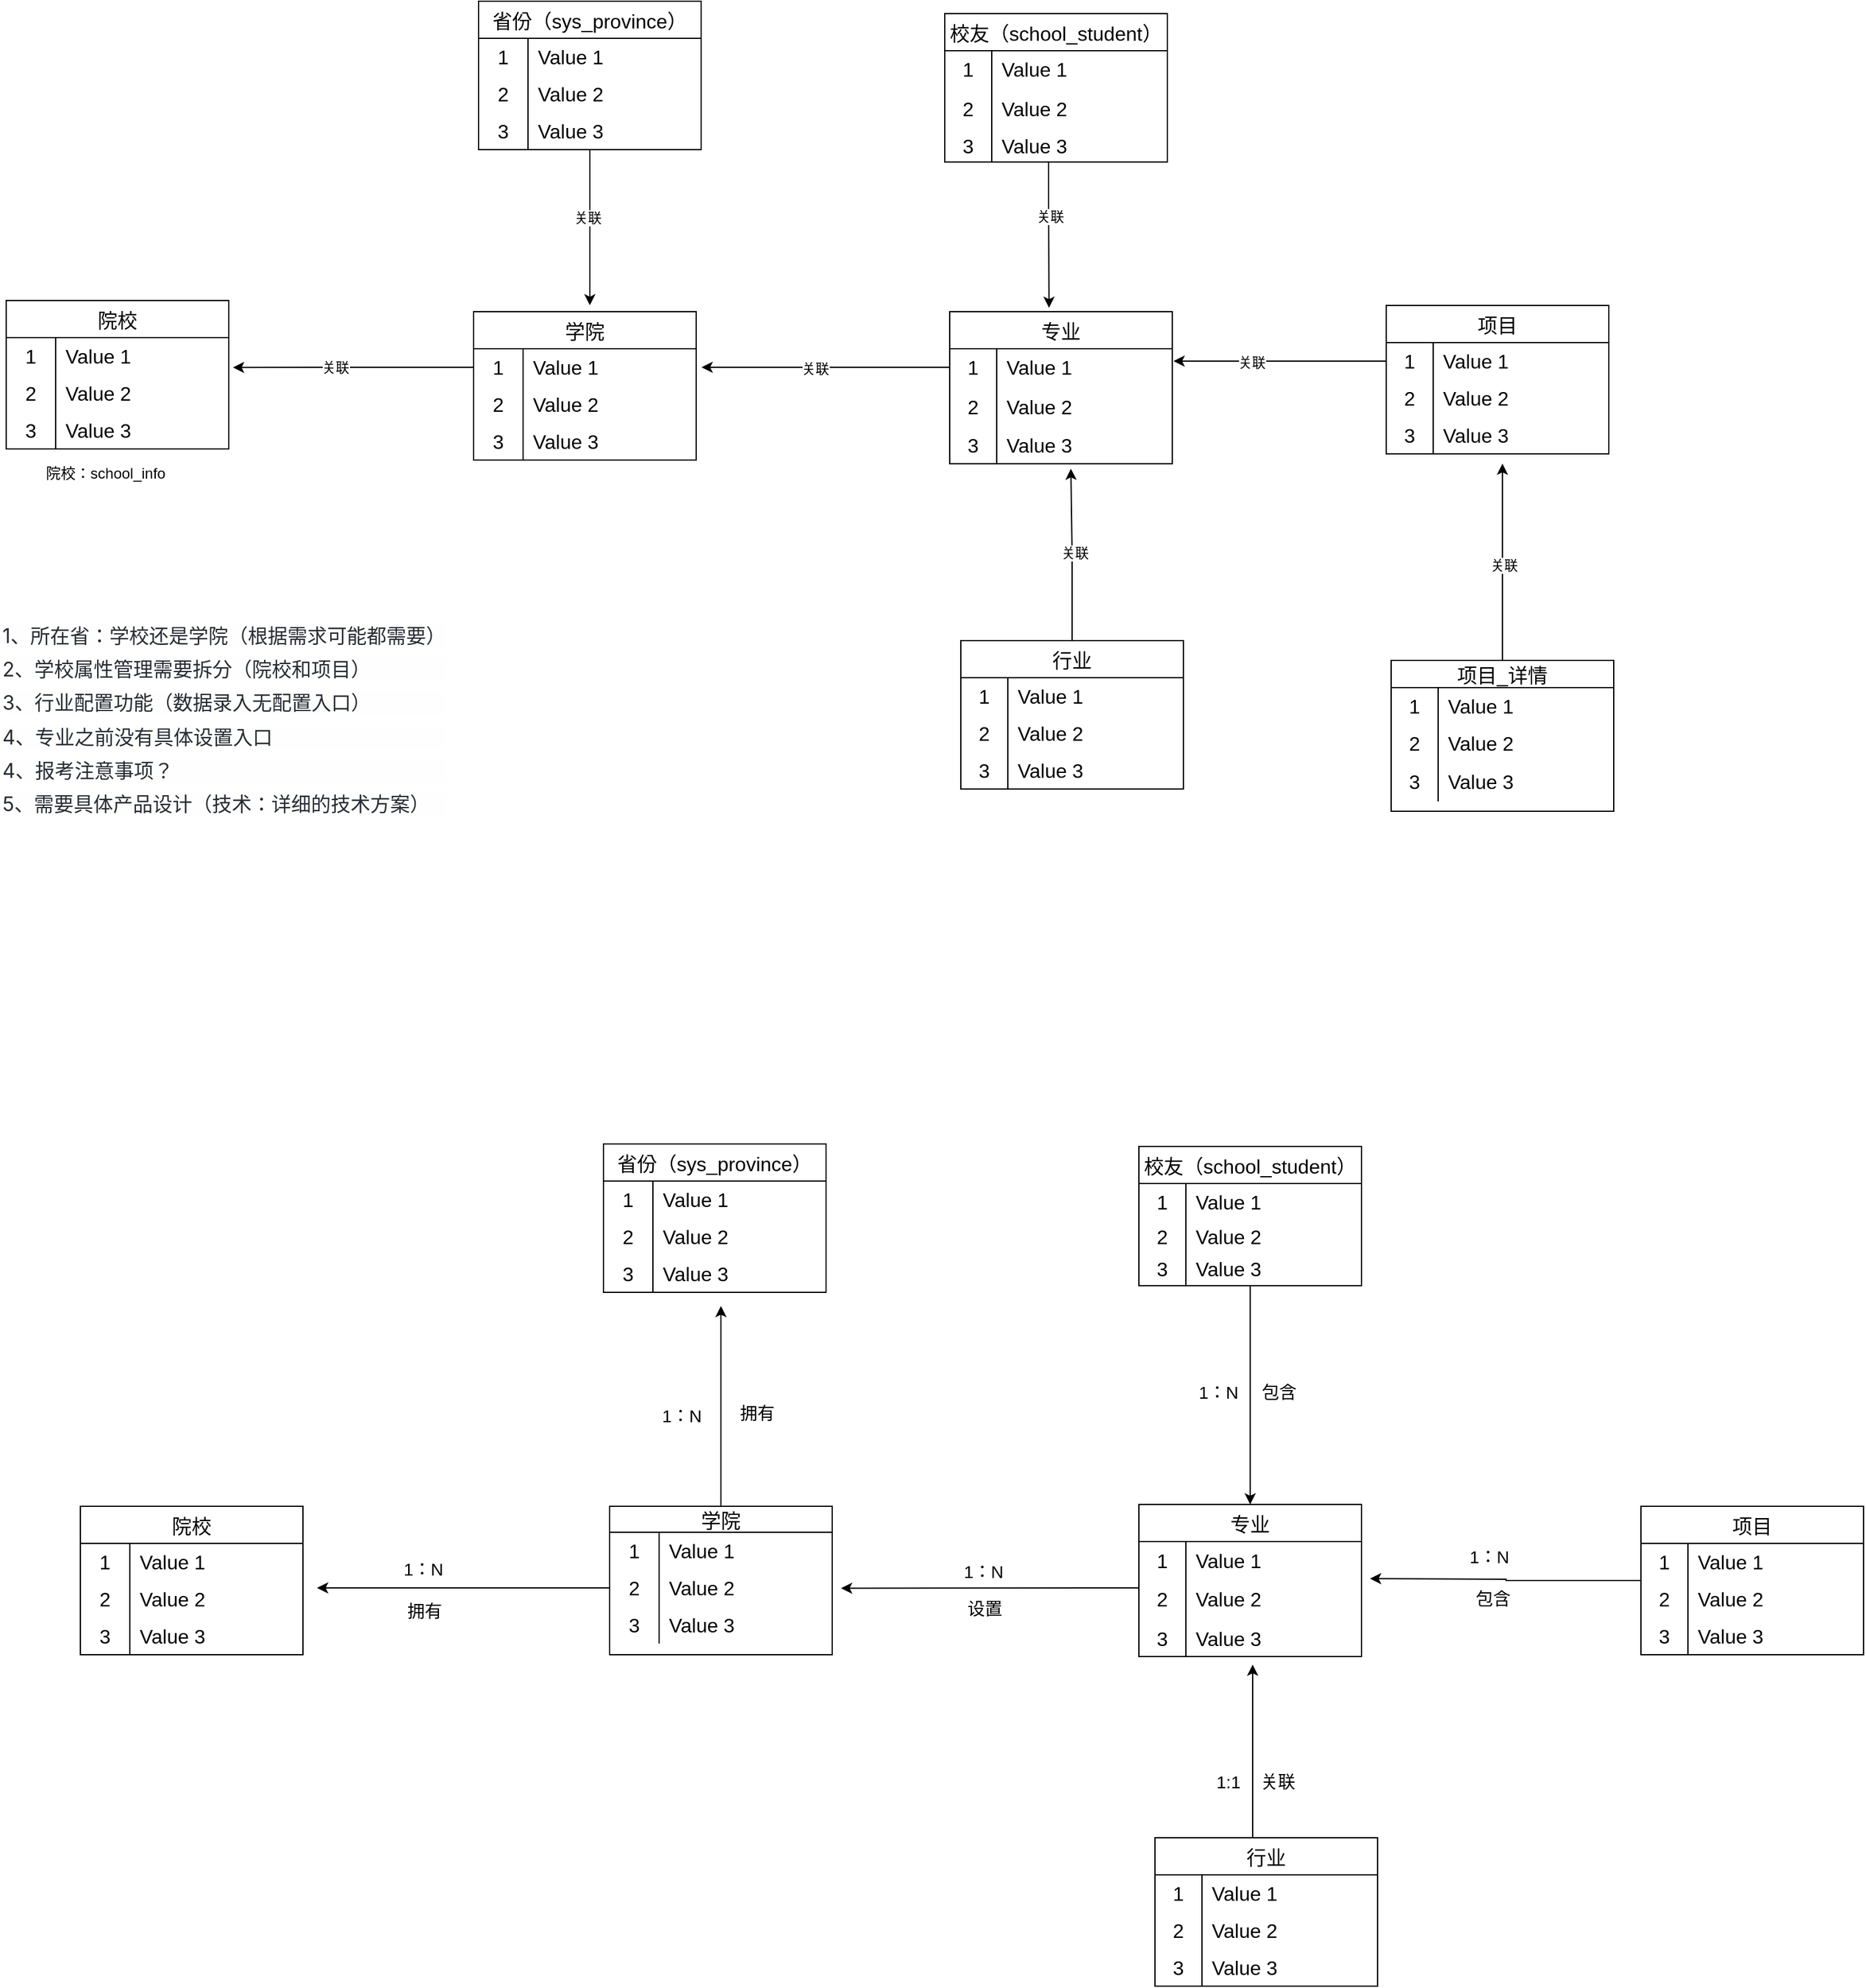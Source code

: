 <mxfile version="24.6.4" type="github">
  <diagram name="第 1 页" id="_2S_l4udbr8_1Qi7zx12">
    <mxGraphModel dx="2459" dy="1116" grid="0" gridSize="10" guides="1" tooltips="1" connect="1" arrows="1" fold="1" page="0" pageScale="1" pageWidth="827" pageHeight="1169" math="0" shadow="0">
      <root>
        <mxCell id="0" />
        <mxCell id="1" parent="0" />
        <mxCell id="Lr1y2U5d5tynOkp158Cg-15" value="院校" style="shape=table;startSize=30;container=1;collapsible=0;childLayout=tableLayout;fixedRows=1;rowLines=0;fontStyle=0;strokeColor=default;fontSize=16;" vertex="1" parent="1">
          <mxGeometry x="-129" y="325" width="180" height="120" as="geometry" />
        </mxCell>
        <mxCell id="Lr1y2U5d5tynOkp158Cg-16" value="" style="shape=tableRow;horizontal=0;startSize=0;swimlaneHead=0;swimlaneBody=0;top=0;left=0;bottom=0;right=0;collapsible=0;dropTarget=0;fillColor=none;points=[[0,0.5],[1,0.5]];portConstraint=eastwest;strokeColor=inherit;fontSize=16;" vertex="1" parent="Lr1y2U5d5tynOkp158Cg-15">
          <mxGeometry y="30" width="180" height="30" as="geometry" />
        </mxCell>
        <mxCell id="Lr1y2U5d5tynOkp158Cg-17" value="1" style="shape=partialRectangle;html=1;whiteSpace=wrap;connectable=0;fillColor=none;top=0;left=0;bottom=0;right=0;overflow=hidden;pointerEvents=1;strokeColor=inherit;fontSize=16;" vertex="1" parent="Lr1y2U5d5tynOkp158Cg-16">
          <mxGeometry width="40" height="30" as="geometry">
            <mxRectangle width="40" height="30" as="alternateBounds" />
          </mxGeometry>
        </mxCell>
        <mxCell id="Lr1y2U5d5tynOkp158Cg-18" value="Value 1" style="shape=partialRectangle;html=1;whiteSpace=wrap;connectable=0;fillColor=none;top=0;left=0;bottom=0;right=0;align=left;spacingLeft=6;overflow=hidden;strokeColor=inherit;fontSize=16;" vertex="1" parent="Lr1y2U5d5tynOkp158Cg-16">
          <mxGeometry x="40" width="140" height="30" as="geometry">
            <mxRectangle width="140" height="30" as="alternateBounds" />
          </mxGeometry>
        </mxCell>
        <mxCell id="Lr1y2U5d5tynOkp158Cg-19" value="" style="shape=tableRow;horizontal=0;startSize=0;swimlaneHead=0;swimlaneBody=0;top=0;left=0;bottom=0;right=0;collapsible=0;dropTarget=0;fillColor=none;points=[[0,0.5],[1,0.5]];portConstraint=eastwest;strokeColor=inherit;fontSize=16;" vertex="1" parent="Lr1y2U5d5tynOkp158Cg-15">
          <mxGeometry y="60" width="180" height="30" as="geometry" />
        </mxCell>
        <mxCell id="Lr1y2U5d5tynOkp158Cg-20" value="2" style="shape=partialRectangle;html=1;whiteSpace=wrap;connectable=0;fillColor=none;top=0;left=0;bottom=0;right=0;overflow=hidden;strokeColor=inherit;fontSize=16;" vertex="1" parent="Lr1y2U5d5tynOkp158Cg-19">
          <mxGeometry width="40" height="30" as="geometry">
            <mxRectangle width="40" height="30" as="alternateBounds" />
          </mxGeometry>
        </mxCell>
        <mxCell id="Lr1y2U5d5tynOkp158Cg-21" value="Value 2" style="shape=partialRectangle;html=1;whiteSpace=wrap;connectable=0;fillColor=none;top=0;left=0;bottom=0;right=0;align=left;spacingLeft=6;overflow=hidden;strokeColor=inherit;fontSize=16;" vertex="1" parent="Lr1y2U5d5tynOkp158Cg-19">
          <mxGeometry x="40" width="140" height="30" as="geometry">
            <mxRectangle width="140" height="30" as="alternateBounds" />
          </mxGeometry>
        </mxCell>
        <mxCell id="Lr1y2U5d5tynOkp158Cg-22" value="" style="shape=tableRow;horizontal=0;startSize=0;swimlaneHead=0;swimlaneBody=0;top=0;left=0;bottom=0;right=0;collapsible=0;dropTarget=0;fillColor=none;points=[[0,0.5],[1,0.5]];portConstraint=eastwest;strokeColor=inherit;fontSize=16;" vertex="1" parent="Lr1y2U5d5tynOkp158Cg-15">
          <mxGeometry y="90" width="180" height="30" as="geometry" />
        </mxCell>
        <mxCell id="Lr1y2U5d5tynOkp158Cg-23" value="3" style="shape=partialRectangle;html=1;whiteSpace=wrap;connectable=0;fillColor=none;top=0;left=0;bottom=0;right=0;overflow=hidden;strokeColor=inherit;fontSize=16;" vertex="1" parent="Lr1y2U5d5tynOkp158Cg-22">
          <mxGeometry width="40" height="30" as="geometry">
            <mxRectangle width="40" height="30" as="alternateBounds" />
          </mxGeometry>
        </mxCell>
        <mxCell id="Lr1y2U5d5tynOkp158Cg-24" value="Value 3" style="shape=partialRectangle;html=1;whiteSpace=wrap;connectable=0;fillColor=none;top=0;left=0;bottom=0;right=0;align=left;spacingLeft=6;overflow=hidden;strokeColor=inherit;fontSize=16;" vertex="1" parent="Lr1y2U5d5tynOkp158Cg-22">
          <mxGeometry x="40" width="140" height="30" as="geometry">
            <mxRectangle width="140" height="30" as="alternateBounds" />
          </mxGeometry>
        </mxCell>
        <mxCell id="Lr1y2U5d5tynOkp158Cg-194" style="edgeStyle=orthogonalEdgeStyle;rounded=0;orthogonalLoop=1;jettySize=auto;html=1;" edge="1" parent="1" source="Lr1y2U5d5tynOkp158Cg-36">
          <mxGeometry relative="1" as="geometry">
            <mxPoint x="343.0" y="328.879" as="targetPoint" />
          </mxGeometry>
        </mxCell>
        <mxCell id="Lr1y2U5d5tynOkp158Cg-195" value="关联" style="edgeLabel;html=1;align=center;verticalAlign=middle;resizable=0;points=[];" vertex="1" connectable="0" parent="Lr1y2U5d5tynOkp158Cg-194">
          <mxGeometry x="-0.136" y="-2" relative="1" as="geometry">
            <mxPoint as="offset" />
          </mxGeometry>
        </mxCell>
        <mxCell id="Lr1y2U5d5tynOkp158Cg-36" value="省份（sys_province）" style="shape=table;startSize=30;container=1;collapsible=0;childLayout=tableLayout;fixedRows=1;rowLines=0;fontStyle=0;strokeColor=default;fontSize=16;" vertex="1" parent="1">
          <mxGeometry x="253" y="83" width="180" height="120" as="geometry" />
        </mxCell>
        <mxCell id="Lr1y2U5d5tynOkp158Cg-37" value="" style="shape=tableRow;horizontal=0;startSize=0;swimlaneHead=0;swimlaneBody=0;top=0;left=0;bottom=0;right=0;collapsible=0;dropTarget=0;fillColor=none;points=[[0,0.5],[1,0.5]];portConstraint=eastwest;strokeColor=inherit;fontSize=16;" vertex="1" parent="Lr1y2U5d5tynOkp158Cg-36">
          <mxGeometry y="30" width="180" height="30" as="geometry" />
        </mxCell>
        <mxCell id="Lr1y2U5d5tynOkp158Cg-38" value="1" style="shape=partialRectangle;html=1;whiteSpace=wrap;connectable=0;fillColor=none;top=0;left=0;bottom=0;right=0;overflow=hidden;pointerEvents=1;strokeColor=inherit;fontSize=16;" vertex="1" parent="Lr1y2U5d5tynOkp158Cg-37">
          <mxGeometry width="40" height="30" as="geometry">
            <mxRectangle width="40" height="30" as="alternateBounds" />
          </mxGeometry>
        </mxCell>
        <mxCell id="Lr1y2U5d5tynOkp158Cg-39" value="Value 1" style="shape=partialRectangle;html=1;whiteSpace=wrap;connectable=0;fillColor=none;top=0;left=0;bottom=0;right=0;align=left;spacingLeft=6;overflow=hidden;strokeColor=inherit;fontSize=16;" vertex="1" parent="Lr1y2U5d5tynOkp158Cg-37">
          <mxGeometry x="40" width="140" height="30" as="geometry">
            <mxRectangle width="140" height="30" as="alternateBounds" />
          </mxGeometry>
        </mxCell>
        <mxCell id="Lr1y2U5d5tynOkp158Cg-40" value="" style="shape=tableRow;horizontal=0;startSize=0;swimlaneHead=0;swimlaneBody=0;top=0;left=0;bottom=0;right=0;collapsible=0;dropTarget=0;fillColor=none;points=[[0,0.5],[1,0.5]];portConstraint=eastwest;strokeColor=inherit;fontSize=16;" vertex="1" parent="Lr1y2U5d5tynOkp158Cg-36">
          <mxGeometry y="60" width="180" height="30" as="geometry" />
        </mxCell>
        <mxCell id="Lr1y2U5d5tynOkp158Cg-41" value="2" style="shape=partialRectangle;html=1;whiteSpace=wrap;connectable=0;fillColor=none;top=0;left=0;bottom=0;right=0;overflow=hidden;strokeColor=inherit;fontSize=16;" vertex="1" parent="Lr1y2U5d5tynOkp158Cg-40">
          <mxGeometry width="40" height="30" as="geometry">
            <mxRectangle width="40" height="30" as="alternateBounds" />
          </mxGeometry>
        </mxCell>
        <mxCell id="Lr1y2U5d5tynOkp158Cg-42" value="Value 2" style="shape=partialRectangle;html=1;whiteSpace=wrap;connectable=0;fillColor=none;top=0;left=0;bottom=0;right=0;align=left;spacingLeft=6;overflow=hidden;strokeColor=inherit;fontSize=16;" vertex="1" parent="Lr1y2U5d5tynOkp158Cg-40">
          <mxGeometry x="40" width="140" height="30" as="geometry">
            <mxRectangle width="140" height="30" as="alternateBounds" />
          </mxGeometry>
        </mxCell>
        <mxCell id="Lr1y2U5d5tynOkp158Cg-43" value="" style="shape=tableRow;horizontal=0;startSize=0;swimlaneHead=0;swimlaneBody=0;top=0;left=0;bottom=0;right=0;collapsible=0;dropTarget=0;fillColor=none;points=[[0,0.5],[1,0.5]];portConstraint=eastwest;strokeColor=inherit;fontSize=16;" vertex="1" parent="Lr1y2U5d5tynOkp158Cg-36">
          <mxGeometry y="90" width="180" height="30" as="geometry" />
        </mxCell>
        <mxCell id="Lr1y2U5d5tynOkp158Cg-44" value="3" style="shape=partialRectangle;html=1;whiteSpace=wrap;connectable=0;fillColor=none;top=0;left=0;bottom=0;right=0;overflow=hidden;strokeColor=inherit;fontSize=16;" vertex="1" parent="Lr1y2U5d5tynOkp158Cg-43">
          <mxGeometry width="40" height="30" as="geometry">
            <mxRectangle width="40" height="30" as="alternateBounds" />
          </mxGeometry>
        </mxCell>
        <mxCell id="Lr1y2U5d5tynOkp158Cg-45" value="Value 3" style="shape=partialRectangle;html=1;whiteSpace=wrap;connectable=0;fillColor=none;top=0;left=0;bottom=0;right=0;align=left;spacingLeft=6;overflow=hidden;strokeColor=inherit;fontSize=16;" vertex="1" parent="Lr1y2U5d5tynOkp158Cg-43">
          <mxGeometry x="40" width="140" height="30" as="geometry">
            <mxRectangle width="140" height="30" as="alternateBounds" />
          </mxGeometry>
        </mxCell>
        <mxCell id="Lr1y2U5d5tynOkp158Cg-48" value="学院" style="shape=table;startSize=30;container=1;collapsible=0;childLayout=tableLayout;fixedRows=1;rowLines=0;fontStyle=0;strokeColor=default;fontSize=16;" vertex="1" parent="1">
          <mxGeometry x="249" y="334" width="180" height="120" as="geometry" />
        </mxCell>
        <mxCell id="Lr1y2U5d5tynOkp158Cg-49" value="" style="shape=tableRow;horizontal=0;startSize=0;swimlaneHead=0;swimlaneBody=0;top=0;left=0;bottom=0;right=0;collapsible=0;dropTarget=0;fillColor=none;points=[[0,0.5],[1,0.5]];portConstraint=eastwest;strokeColor=inherit;fontSize=16;" vertex="1" parent="Lr1y2U5d5tynOkp158Cg-48">
          <mxGeometry y="30" width="180" height="30" as="geometry" />
        </mxCell>
        <mxCell id="Lr1y2U5d5tynOkp158Cg-50" value="1" style="shape=partialRectangle;html=1;whiteSpace=wrap;connectable=0;fillColor=none;top=0;left=0;bottom=0;right=0;overflow=hidden;pointerEvents=1;strokeColor=inherit;fontSize=16;" vertex="1" parent="Lr1y2U5d5tynOkp158Cg-49">
          <mxGeometry width="40" height="30" as="geometry">
            <mxRectangle width="40" height="30" as="alternateBounds" />
          </mxGeometry>
        </mxCell>
        <mxCell id="Lr1y2U5d5tynOkp158Cg-51" value="Value 1" style="shape=partialRectangle;html=1;whiteSpace=wrap;connectable=0;fillColor=none;top=0;left=0;bottom=0;right=0;align=left;spacingLeft=6;overflow=hidden;strokeColor=inherit;fontSize=16;" vertex="1" parent="Lr1y2U5d5tynOkp158Cg-49">
          <mxGeometry x="40" width="140" height="30" as="geometry">
            <mxRectangle width="140" height="30" as="alternateBounds" />
          </mxGeometry>
        </mxCell>
        <mxCell id="Lr1y2U5d5tynOkp158Cg-52" value="" style="shape=tableRow;horizontal=0;startSize=0;swimlaneHead=0;swimlaneBody=0;top=0;left=0;bottom=0;right=0;collapsible=0;dropTarget=0;fillColor=none;points=[[0,0.5],[1,0.5]];portConstraint=eastwest;strokeColor=inherit;fontSize=16;" vertex="1" parent="Lr1y2U5d5tynOkp158Cg-48">
          <mxGeometry y="60" width="180" height="30" as="geometry" />
        </mxCell>
        <mxCell id="Lr1y2U5d5tynOkp158Cg-53" value="2" style="shape=partialRectangle;html=1;whiteSpace=wrap;connectable=0;fillColor=none;top=0;left=0;bottom=0;right=0;overflow=hidden;strokeColor=inherit;fontSize=16;" vertex="1" parent="Lr1y2U5d5tynOkp158Cg-52">
          <mxGeometry width="40" height="30" as="geometry">
            <mxRectangle width="40" height="30" as="alternateBounds" />
          </mxGeometry>
        </mxCell>
        <mxCell id="Lr1y2U5d5tynOkp158Cg-54" value="Value 2" style="shape=partialRectangle;html=1;whiteSpace=wrap;connectable=0;fillColor=none;top=0;left=0;bottom=0;right=0;align=left;spacingLeft=6;overflow=hidden;strokeColor=inherit;fontSize=16;" vertex="1" parent="Lr1y2U5d5tynOkp158Cg-52">
          <mxGeometry x="40" width="140" height="30" as="geometry">
            <mxRectangle width="140" height="30" as="alternateBounds" />
          </mxGeometry>
        </mxCell>
        <mxCell id="Lr1y2U5d5tynOkp158Cg-55" value="" style="shape=tableRow;horizontal=0;startSize=0;swimlaneHead=0;swimlaneBody=0;top=0;left=0;bottom=0;right=0;collapsible=0;dropTarget=0;fillColor=none;points=[[0,0.5],[1,0.5]];portConstraint=eastwest;strokeColor=inherit;fontSize=16;" vertex="1" parent="Lr1y2U5d5tynOkp158Cg-48">
          <mxGeometry y="90" width="180" height="30" as="geometry" />
        </mxCell>
        <mxCell id="Lr1y2U5d5tynOkp158Cg-56" value="3" style="shape=partialRectangle;html=1;whiteSpace=wrap;connectable=0;fillColor=none;top=0;left=0;bottom=0;right=0;overflow=hidden;strokeColor=inherit;fontSize=16;" vertex="1" parent="Lr1y2U5d5tynOkp158Cg-55">
          <mxGeometry width="40" height="30" as="geometry">
            <mxRectangle width="40" height="30" as="alternateBounds" />
          </mxGeometry>
        </mxCell>
        <mxCell id="Lr1y2U5d5tynOkp158Cg-57" value="Value 3" style="shape=partialRectangle;html=1;whiteSpace=wrap;connectable=0;fillColor=none;top=0;left=0;bottom=0;right=0;align=left;spacingLeft=6;overflow=hidden;strokeColor=inherit;fontSize=16;" vertex="1" parent="Lr1y2U5d5tynOkp158Cg-55">
          <mxGeometry x="40" width="140" height="30" as="geometry">
            <mxRectangle width="140" height="30" as="alternateBounds" />
          </mxGeometry>
        </mxCell>
        <mxCell id="Lr1y2U5d5tynOkp158Cg-60" style="edgeStyle=orthogonalEdgeStyle;rounded=0;orthogonalLoop=1;jettySize=auto;html=1;entryX=1.019;entryY=0.804;entryDx=0;entryDy=0;entryPerimeter=0;" edge="1" parent="1" source="Lr1y2U5d5tynOkp158Cg-49" target="Lr1y2U5d5tynOkp158Cg-16">
          <mxGeometry relative="1" as="geometry" />
        </mxCell>
        <mxCell id="Lr1y2U5d5tynOkp158Cg-61" value="关联" style="edgeLabel;html=1;align=center;verticalAlign=middle;resizable=0;points=[];" vertex="1" connectable="0" parent="Lr1y2U5d5tynOkp158Cg-60">
          <mxGeometry x="0.155" relative="1" as="geometry">
            <mxPoint as="offset" />
          </mxGeometry>
        </mxCell>
        <mxCell id="Lr1y2U5d5tynOkp158Cg-62" value="专业" style="shape=table;startSize=30;container=1;collapsible=0;childLayout=tableLayout;fixedRows=1;rowLines=0;fontStyle=0;strokeColor=default;fontSize=16;" vertex="1" parent="1">
          <mxGeometry x="634" y="334" width="180" height="123" as="geometry" />
        </mxCell>
        <mxCell id="Lr1y2U5d5tynOkp158Cg-63" value="" style="shape=tableRow;horizontal=0;startSize=0;swimlaneHead=0;swimlaneBody=0;top=0;left=0;bottom=0;right=0;collapsible=0;dropTarget=0;fillColor=none;points=[[0,0.5],[1,0.5]];portConstraint=eastwest;strokeColor=inherit;fontSize=16;" vertex="1" parent="Lr1y2U5d5tynOkp158Cg-62">
          <mxGeometry y="30" width="180" height="30" as="geometry" />
        </mxCell>
        <mxCell id="Lr1y2U5d5tynOkp158Cg-64" value="1" style="shape=partialRectangle;html=1;whiteSpace=wrap;connectable=0;fillColor=none;top=0;left=0;bottom=0;right=0;overflow=hidden;pointerEvents=1;strokeColor=inherit;fontSize=16;" vertex="1" parent="Lr1y2U5d5tynOkp158Cg-63">
          <mxGeometry width="38" height="30" as="geometry">
            <mxRectangle width="38" height="30" as="alternateBounds" />
          </mxGeometry>
        </mxCell>
        <mxCell id="Lr1y2U5d5tynOkp158Cg-65" value="Value 1" style="shape=partialRectangle;html=1;whiteSpace=wrap;connectable=0;fillColor=none;top=0;left=0;bottom=0;right=0;align=left;spacingLeft=6;overflow=hidden;strokeColor=inherit;fontSize=16;" vertex="1" parent="Lr1y2U5d5tynOkp158Cg-63">
          <mxGeometry x="38" width="142" height="30" as="geometry">
            <mxRectangle width="142" height="30" as="alternateBounds" />
          </mxGeometry>
        </mxCell>
        <mxCell id="Lr1y2U5d5tynOkp158Cg-66" value="" style="shape=tableRow;horizontal=0;startSize=0;swimlaneHead=0;swimlaneBody=0;top=0;left=0;bottom=0;right=0;collapsible=0;dropTarget=0;fillColor=none;points=[[0,0.5],[1,0.5]];portConstraint=eastwest;strokeColor=inherit;fontSize=16;" vertex="1" parent="Lr1y2U5d5tynOkp158Cg-62">
          <mxGeometry y="60" width="180" height="33" as="geometry" />
        </mxCell>
        <mxCell id="Lr1y2U5d5tynOkp158Cg-67" value="2" style="shape=partialRectangle;html=1;whiteSpace=wrap;connectable=0;fillColor=none;top=0;left=0;bottom=0;right=0;overflow=hidden;strokeColor=inherit;fontSize=16;" vertex="1" parent="Lr1y2U5d5tynOkp158Cg-66">
          <mxGeometry width="38" height="33" as="geometry">
            <mxRectangle width="38" height="33" as="alternateBounds" />
          </mxGeometry>
        </mxCell>
        <mxCell id="Lr1y2U5d5tynOkp158Cg-68" value="Value 2" style="shape=partialRectangle;html=1;whiteSpace=wrap;connectable=0;fillColor=none;top=0;left=0;bottom=0;right=0;align=left;spacingLeft=6;overflow=hidden;strokeColor=inherit;fontSize=16;" vertex="1" parent="Lr1y2U5d5tynOkp158Cg-66">
          <mxGeometry x="38" width="142" height="33" as="geometry">
            <mxRectangle width="142" height="33" as="alternateBounds" />
          </mxGeometry>
        </mxCell>
        <mxCell id="Lr1y2U5d5tynOkp158Cg-69" value="" style="shape=tableRow;horizontal=0;startSize=0;swimlaneHead=0;swimlaneBody=0;top=0;left=0;bottom=0;right=0;collapsible=0;dropTarget=0;fillColor=none;points=[[0,0.5],[1,0.5]];portConstraint=eastwest;strokeColor=inherit;fontSize=16;" vertex="1" parent="Lr1y2U5d5tynOkp158Cg-62">
          <mxGeometry y="93" width="180" height="30" as="geometry" />
        </mxCell>
        <mxCell id="Lr1y2U5d5tynOkp158Cg-70" value="3" style="shape=partialRectangle;html=1;whiteSpace=wrap;connectable=0;fillColor=none;top=0;left=0;bottom=0;right=0;overflow=hidden;strokeColor=inherit;fontSize=16;" vertex="1" parent="Lr1y2U5d5tynOkp158Cg-69">
          <mxGeometry width="38" height="30" as="geometry">
            <mxRectangle width="38" height="30" as="alternateBounds" />
          </mxGeometry>
        </mxCell>
        <mxCell id="Lr1y2U5d5tynOkp158Cg-71" value="Value 3" style="shape=partialRectangle;html=1;whiteSpace=wrap;connectable=0;fillColor=none;top=0;left=0;bottom=0;right=0;align=left;spacingLeft=6;overflow=hidden;strokeColor=inherit;fontSize=16;" vertex="1" parent="Lr1y2U5d5tynOkp158Cg-69">
          <mxGeometry x="38" width="142" height="30" as="geometry">
            <mxRectangle width="142" height="30" as="alternateBounds" />
          </mxGeometry>
        </mxCell>
        <mxCell id="Lr1y2U5d5tynOkp158Cg-73" style="edgeStyle=orthogonalEdgeStyle;rounded=0;orthogonalLoop=1;jettySize=auto;html=1;" edge="1" parent="1" source="Lr1y2U5d5tynOkp158Cg-63">
          <mxGeometry relative="1" as="geometry">
            <mxPoint x="433.337" y="379" as="targetPoint" />
          </mxGeometry>
        </mxCell>
        <mxCell id="Lr1y2U5d5tynOkp158Cg-74" value="关联" style="edgeLabel;html=1;align=center;verticalAlign=middle;resizable=0;points=[];" vertex="1" connectable="0" parent="Lr1y2U5d5tynOkp158Cg-73">
          <mxGeometry x="0.09" relative="1" as="geometry">
            <mxPoint as="offset" />
          </mxGeometry>
        </mxCell>
        <mxCell id="Lr1y2U5d5tynOkp158Cg-79" value="院校：school_info" style="text;html=1;align=center;verticalAlign=middle;resizable=0;points=[];autosize=1;strokeColor=none;fillColor=none;" vertex="1" parent="1">
          <mxGeometry x="-107" y="452" width="115" height="26" as="geometry" />
        </mxCell>
        <mxCell id="Lr1y2U5d5tynOkp158Cg-80" value="项目" style="shape=table;startSize=30;container=1;collapsible=0;childLayout=tableLayout;fixedRows=1;rowLines=0;fontStyle=0;strokeColor=default;fontSize=16;" vertex="1" parent="1">
          <mxGeometry x="987" y="329" width="180" height="120" as="geometry" />
        </mxCell>
        <mxCell id="Lr1y2U5d5tynOkp158Cg-81" value="" style="shape=tableRow;horizontal=0;startSize=0;swimlaneHead=0;swimlaneBody=0;top=0;left=0;bottom=0;right=0;collapsible=0;dropTarget=0;fillColor=none;points=[[0,0.5],[1,0.5]];portConstraint=eastwest;strokeColor=inherit;fontSize=16;" vertex="1" parent="Lr1y2U5d5tynOkp158Cg-80">
          <mxGeometry y="30" width="180" height="30" as="geometry" />
        </mxCell>
        <mxCell id="Lr1y2U5d5tynOkp158Cg-82" value="1" style="shape=partialRectangle;html=1;whiteSpace=wrap;connectable=0;fillColor=none;top=0;left=0;bottom=0;right=0;overflow=hidden;pointerEvents=1;strokeColor=inherit;fontSize=16;" vertex="1" parent="Lr1y2U5d5tynOkp158Cg-81">
          <mxGeometry width="38" height="30" as="geometry">
            <mxRectangle width="38" height="30" as="alternateBounds" />
          </mxGeometry>
        </mxCell>
        <mxCell id="Lr1y2U5d5tynOkp158Cg-83" value="Value 1" style="shape=partialRectangle;html=1;whiteSpace=wrap;connectable=0;fillColor=none;top=0;left=0;bottom=0;right=0;align=left;spacingLeft=6;overflow=hidden;strokeColor=inherit;fontSize=16;" vertex="1" parent="Lr1y2U5d5tynOkp158Cg-81">
          <mxGeometry x="38" width="142" height="30" as="geometry">
            <mxRectangle width="142" height="30" as="alternateBounds" />
          </mxGeometry>
        </mxCell>
        <mxCell id="Lr1y2U5d5tynOkp158Cg-84" value="" style="shape=tableRow;horizontal=0;startSize=0;swimlaneHead=0;swimlaneBody=0;top=0;left=0;bottom=0;right=0;collapsible=0;dropTarget=0;fillColor=none;points=[[0,0.5],[1,0.5]];portConstraint=eastwest;strokeColor=inherit;fontSize=16;" vertex="1" parent="Lr1y2U5d5tynOkp158Cg-80">
          <mxGeometry y="60" width="180" height="30" as="geometry" />
        </mxCell>
        <mxCell id="Lr1y2U5d5tynOkp158Cg-85" value="2" style="shape=partialRectangle;html=1;whiteSpace=wrap;connectable=0;fillColor=none;top=0;left=0;bottom=0;right=0;overflow=hidden;strokeColor=inherit;fontSize=16;" vertex="1" parent="Lr1y2U5d5tynOkp158Cg-84">
          <mxGeometry width="38" height="30" as="geometry">
            <mxRectangle width="38" height="30" as="alternateBounds" />
          </mxGeometry>
        </mxCell>
        <mxCell id="Lr1y2U5d5tynOkp158Cg-86" value="Value 2" style="shape=partialRectangle;html=1;whiteSpace=wrap;connectable=0;fillColor=none;top=0;left=0;bottom=0;right=0;align=left;spacingLeft=6;overflow=hidden;strokeColor=inherit;fontSize=16;" vertex="1" parent="Lr1y2U5d5tynOkp158Cg-84">
          <mxGeometry x="38" width="142" height="30" as="geometry">
            <mxRectangle width="142" height="30" as="alternateBounds" />
          </mxGeometry>
        </mxCell>
        <mxCell id="Lr1y2U5d5tynOkp158Cg-87" value="" style="shape=tableRow;horizontal=0;startSize=0;swimlaneHead=0;swimlaneBody=0;top=0;left=0;bottom=0;right=0;collapsible=0;dropTarget=0;fillColor=none;points=[[0,0.5],[1,0.5]];portConstraint=eastwest;strokeColor=inherit;fontSize=16;" vertex="1" parent="Lr1y2U5d5tynOkp158Cg-80">
          <mxGeometry y="90" width="180" height="30" as="geometry" />
        </mxCell>
        <mxCell id="Lr1y2U5d5tynOkp158Cg-88" value="3" style="shape=partialRectangle;html=1;whiteSpace=wrap;connectable=0;fillColor=none;top=0;left=0;bottom=0;right=0;overflow=hidden;strokeColor=inherit;fontSize=16;" vertex="1" parent="Lr1y2U5d5tynOkp158Cg-87">
          <mxGeometry width="38" height="30" as="geometry">
            <mxRectangle width="38" height="30" as="alternateBounds" />
          </mxGeometry>
        </mxCell>
        <mxCell id="Lr1y2U5d5tynOkp158Cg-89" value="Value 3" style="shape=partialRectangle;html=1;whiteSpace=wrap;connectable=0;fillColor=none;top=0;left=0;bottom=0;right=0;align=left;spacingLeft=6;overflow=hidden;strokeColor=inherit;fontSize=16;" vertex="1" parent="Lr1y2U5d5tynOkp158Cg-87">
          <mxGeometry x="38" width="142" height="30" as="geometry">
            <mxRectangle width="142" height="30" as="alternateBounds" />
          </mxGeometry>
        </mxCell>
        <mxCell id="Lr1y2U5d5tynOkp158Cg-96" style="edgeStyle=orthogonalEdgeStyle;rounded=0;orthogonalLoop=1;jettySize=auto;html=1;" edge="1" parent="1" source="Lr1y2U5d5tynOkp158Cg-81">
          <mxGeometry relative="1" as="geometry">
            <mxPoint x="815" y="374" as="targetPoint" />
          </mxGeometry>
        </mxCell>
        <mxCell id="Lr1y2U5d5tynOkp158Cg-97" value="关联" style="edgeLabel;html=1;align=center;verticalAlign=middle;resizable=0;points=[];" vertex="1" connectable="0" parent="Lr1y2U5d5tynOkp158Cg-96">
          <mxGeometry x="0.271" relative="1" as="geometry">
            <mxPoint as="offset" />
          </mxGeometry>
        </mxCell>
        <mxCell id="Lr1y2U5d5tynOkp158Cg-127" style="edgeStyle=orthogonalEdgeStyle;rounded=0;orthogonalLoop=1;jettySize=auto;html=1;" edge="1" parent="1" source="Lr1y2U5d5tynOkp158Cg-98">
          <mxGeometry relative="1" as="geometry">
            <mxPoint x="1081" y="456.903" as="targetPoint" />
          </mxGeometry>
        </mxCell>
        <mxCell id="Lr1y2U5d5tynOkp158Cg-128" value="关联" style="edgeLabel;html=1;align=center;verticalAlign=middle;resizable=0;points=[];" vertex="1" connectable="0" parent="Lr1y2U5d5tynOkp158Cg-127">
          <mxGeometry x="-0.034" y="-1" relative="1" as="geometry">
            <mxPoint as="offset" />
          </mxGeometry>
        </mxCell>
        <mxCell id="Lr1y2U5d5tynOkp158Cg-98" value="项目_详情" style="shape=table;startSize=22;container=1;collapsible=0;childLayout=tableLayout;fixedRows=1;rowLines=0;fontStyle=0;strokeColor=default;fontSize=16;" vertex="1" parent="1">
          <mxGeometry x="991" y="616" width="180" height="122" as="geometry" />
        </mxCell>
        <mxCell id="Lr1y2U5d5tynOkp158Cg-99" value="" style="shape=tableRow;horizontal=0;startSize=0;swimlaneHead=0;swimlaneBody=0;top=0;left=0;bottom=0;right=0;collapsible=0;dropTarget=0;fillColor=none;points=[[0,0.5],[1,0.5]];portConstraint=eastwest;strokeColor=inherit;fontSize=16;" vertex="1" parent="Lr1y2U5d5tynOkp158Cg-98">
          <mxGeometry y="22" width="180" height="30" as="geometry" />
        </mxCell>
        <mxCell id="Lr1y2U5d5tynOkp158Cg-100" value="1" style="shape=partialRectangle;html=1;whiteSpace=wrap;connectable=0;fillColor=none;top=0;left=0;bottom=0;right=0;overflow=hidden;pointerEvents=1;strokeColor=inherit;fontSize=16;" vertex="1" parent="Lr1y2U5d5tynOkp158Cg-99">
          <mxGeometry width="38" height="30" as="geometry">
            <mxRectangle width="38" height="30" as="alternateBounds" />
          </mxGeometry>
        </mxCell>
        <mxCell id="Lr1y2U5d5tynOkp158Cg-101" value="Value 1" style="shape=partialRectangle;html=1;whiteSpace=wrap;connectable=0;fillColor=none;top=0;left=0;bottom=0;right=0;align=left;spacingLeft=6;overflow=hidden;strokeColor=inherit;fontSize=16;" vertex="1" parent="Lr1y2U5d5tynOkp158Cg-99">
          <mxGeometry x="38" width="142" height="30" as="geometry">
            <mxRectangle width="142" height="30" as="alternateBounds" />
          </mxGeometry>
        </mxCell>
        <mxCell id="Lr1y2U5d5tynOkp158Cg-102" value="" style="shape=tableRow;horizontal=0;startSize=0;swimlaneHead=0;swimlaneBody=0;top=0;left=0;bottom=0;right=0;collapsible=0;dropTarget=0;fillColor=none;points=[[0,0.5],[1,0.5]];portConstraint=eastwest;strokeColor=inherit;fontSize=16;" vertex="1" parent="Lr1y2U5d5tynOkp158Cg-98">
          <mxGeometry y="52" width="180" height="30" as="geometry" />
        </mxCell>
        <mxCell id="Lr1y2U5d5tynOkp158Cg-103" value="2" style="shape=partialRectangle;html=1;whiteSpace=wrap;connectable=0;fillColor=none;top=0;left=0;bottom=0;right=0;overflow=hidden;strokeColor=inherit;fontSize=16;" vertex="1" parent="Lr1y2U5d5tynOkp158Cg-102">
          <mxGeometry width="38" height="30" as="geometry">
            <mxRectangle width="38" height="30" as="alternateBounds" />
          </mxGeometry>
        </mxCell>
        <mxCell id="Lr1y2U5d5tynOkp158Cg-104" value="Value 2" style="shape=partialRectangle;html=1;whiteSpace=wrap;connectable=0;fillColor=none;top=0;left=0;bottom=0;right=0;align=left;spacingLeft=6;overflow=hidden;strokeColor=inherit;fontSize=16;" vertex="1" parent="Lr1y2U5d5tynOkp158Cg-102">
          <mxGeometry x="38" width="142" height="30" as="geometry">
            <mxRectangle width="142" height="30" as="alternateBounds" />
          </mxGeometry>
        </mxCell>
        <mxCell id="Lr1y2U5d5tynOkp158Cg-105" value="" style="shape=tableRow;horizontal=0;startSize=0;swimlaneHead=0;swimlaneBody=0;top=0;left=0;bottom=0;right=0;collapsible=0;dropTarget=0;fillColor=none;points=[[0,0.5],[1,0.5]];portConstraint=eastwest;strokeColor=inherit;fontSize=16;" vertex="1" parent="Lr1y2U5d5tynOkp158Cg-98">
          <mxGeometry y="82" width="180" height="32" as="geometry" />
        </mxCell>
        <mxCell id="Lr1y2U5d5tynOkp158Cg-106" value="3" style="shape=partialRectangle;html=1;whiteSpace=wrap;connectable=0;fillColor=none;top=0;left=0;bottom=0;right=0;overflow=hidden;strokeColor=inherit;fontSize=16;" vertex="1" parent="Lr1y2U5d5tynOkp158Cg-105">
          <mxGeometry width="38" height="32" as="geometry">
            <mxRectangle width="38" height="32" as="alternateBounds" />
          </mxGeometry>
        </mxCell>
        <mxCell id="Lr1y2U5d5tynOkp158Cg-107" value="Value 3" style="shape=partialRectangle;html=1;whiteSpace=wrap;connectable=0;fillColor=none;top=0;left=0;bottom=0;right=0;align=left;spacingLeft=6;overflow=hidden;strokeColor=inherit;fontSize=16;" vertex="1" parent="Lr1y2U5d5tynOkp158Cg-105">
          <mxGeometry x="38" width="142" height="32" as="geometry">
            <mxRectangle width="142" height="32" as="alternateBounds" />
          </mxGeometry>
        </mxCell>
        <mxCell id="Lr1y2U5d5tynOkp158Cg-142" style="edgeStyle=orthogonalEdgeStyle;rounded=0;orthogonalLoop=1;jettySize=auto;html=1;" edge="1" parent="1" source="Lr1y2U5d5tynOkp158Cg-114">
          <mxGeometry relative="1" as="geometry">
            <mxPoint x="732" y="461" as="targetPoint" />
          </mxGeometry>
        </mxCell>
        <mxCell id="Lr1y2U5d5tynOkp158Cg-144" value="关联" style="edgeLabel;html=1;align=center;verticalAlign=middle;resizable=0;points=[];" vertex="1" connectable="0" parent="Lr1y2U5d5tynOkp158Cg-142">
          <mxGeometry x="0.026" y="-2" relative="1" as="geometry">
            <mxPoint as="offset" />
          </mxGeometry>
        </mxCell>
        <mxCell id="Lr1y2U5d5tynOkp158Cg-114" value="行业" style="shape=table;startSize=30;container=1;collapsible=0;childLayout=tableLayout;fixedRows=1;rowLines=0;fontStyle=0;strokeColor=default;fontSize=16;" vertex="1" parent="1">
          <mxGeometry x="643" y="600" width="180" height="120" as="geometry" />
        </mxCell>
        <mxCell id="Lr1y2U5d5tynOkp158Cg-115" value="" style="shape=tableRow;horizontal=0;startSize=0;swimlaneHead=0;swimlaneBody=0;top=0;left=0;bottom=0;right=0;collapsible=0;dropTarget=0;fillColor=none;points=[[0,0.5],[1,0.5]];portConstraint=eastwest;strokeColor=inherit;fontSize=16;" vertex="1" parent="Lr1y2U5d5tynOkp158Cg-114">
          <mxGeometry y="30" width="180" height="30" as="geometry" />
        </mxCell>
        <mxCell id="Lr1y2U5d5tynOkp158Cg-116" value="1" style="shape=partialRectangle;html=1;whiteSpace=wrap;connectable=0;fillColor=none;top=0;left=0;bottom=0;right=0;overflow=hidden;pointerEvents=1;strokeColor=inherit;fontSize=16;" vertex="1" parent="Lr1y2U5d5tynOkp158Cg-115">
          <mxGeometry width="38" height="30" as="geometry">
            <mxRectangle width="38" height="30" as="alternateBounds" />
          </mxGeometry>
        </mxCell>
        <mxCell id="Lr1y2U5d5tynOkp158Cg-117" value="Value 1" style="shape=partialRectangle;html=1;whiteSpace=wrap;connectable=0;fillColor=none;top=0;left=0;bottom=0;right=0;align=left;spacingLeft=6;overflow=hidden;strokeColor=inherit;fontSize=16;" vertex="1" parent="Lr1y2U5d5tynOkp158Cg-115">
          <mxGeometry x="38" width="142" height="30" as="geometry">
            <mxRectangle width="142" height="30" as="alternateBounds" />
          </mxGeometry>
        </mxCell>
        <mxCell id="Lr1y2U5d5tynOkp158Cg-118" value="" style="shape=tableRow;horizontal=0;startSize=0;swimlaneHead=0;swimlaneBody=0;top=0;left=0;bottom=0;right=0;collapsible=0;dropTarget=0;fillColor=none;points=[[0,0.5],[1,0.5]];portConstraint=eastwest;strokeColor=inherit;fontSize=16;" vertex="1" parent="Lr1y2U5d5tynOkp158Cg-114">
          <mxGeometry y="60" width="180" height="30" as="geometry" />
        </mxCell>
        <mxCell id="Lr1y2U5d5tynOkp158Cg-119" value="2" style="shape=partialRectangle;html=1;whiteSpace=wrap;connectable=0;fillColor=none;top=0;left=0;bottom=0;right=0;overflow=hidden;strokeColor=inherit;fontSize=16;" vertex="1" parent="Lr1y2U5d5tynOkp158Cg-118">
          <mxGeometry width="38" height="30" as="geometry">
            <mxRectangle width="38" height="30" as="alternateBounds" />
          </mxGeometry>
        </mxCell>
        <mxCell id="Lr1y2U5d5tynOkp158Cg-120" value="Value 2" style="shape=partialRectangle;html=1;whiteSpace=wrap;connectable=0;fillColor=none;top=0;left=0;bottom=0;right=0;align=left;spacingLeft=6;overflow=hidden;strokeColor=inherit;fontSize=16;" vertex="1" parent="Lr1y2U5d5tynOkp158Cg-118">
          <mxGeometry x="38" width="142" height="30" as="geometry">
            <mxRectangle width="142" height="30" as="alternateBounds" />
          </mxGeometry>
        </mxCell>
        <mxCell id="Lr1y2U5d5tynOkp158Cg-121" value="" style="shape=tableRow;horizontal=0;startSize=0;swimlaneHead=0;swimlaneBody=0;top=0;left=0;bottom=0;right=0;collapsible=0;dropTarget=0;fillColor=none;points=[[0,0.5],[1,0.5]];portConstraint=eastwest;strokeColor=inherit;fontSize=16;" vertex="1" parent="Lr1y2U5d5tynOkp158Cg-114">
          <mxGeometry y="90" width="180" height="30" as="geometry" />
        </mxCell>
        <mxCell id="Lr1y2U5d5tynOkp158Cg-122" value="3" style="shape=partialRectangle;html=1;whiteSpace=wrap;connectable=0;fillColor=none;top=0;left=0;bottom=0;right=0;overflow=hidden;strokeColor=inherit;fontSize=16;" vertex="1" parent="Lr1y2U5d5tynOkp158Cg-121">
          <mxGeometry width="38" height="30" as="geometry">
            <mxRectangle width="38" height="30" as="alternateBounds" />
          </mxGeometry>
        </mxCell>
        <mxCell id="Lr1y2U5d5tynOkp158Cg-123" value="Value 3" style="shape=partialRectangle;html=1;whiteSpace=wrap;connectable=0;fillColor=none;top=0;left=0;bottom=0;right=0;align=left;spacingLeft=6;overflow=hidden;strokeColor=inherit;fontSize=16;" vertex="1" parent="Lr1y2U5d5tynOkp158Cg-121">
          <mxGeometry x="38" width="142" height="30" as="geometry">
            <mxRectangle width="142" height="30" as="alternateBounds" />
          </mxGeometry>
        </mxCell>
        <mxCell id="Lr1y2U5d5tynOkp158Cg-140" style="edgeStyle=orthogonalEdgeStyle;rounded=0;orthogonalLoop=1;jettySize=auto;html=1;" edge="1" parent="1" source="Lr1y2U5d5tynOkp158Cg-129">
          <mxGeometry relative="1" as="geometry">
            <mxPoint x="714.337" y="330.903" as="targetPoint" />
            <Array as="points">
              <mxPoint x="714" y="250" />
              <mxPoint x="714" y="250" />
            </Array>
          </mxGeometry>
        </mxCell>
        <mxCell id="Lr1y2U5d5tynOkp158Cg-141" value="关联" style="edgeLabel;html=1;align=center;verticalAlign=middle;resizable=0;points=[];" vertex="1" connectable="0" parent="Lr1y2U5d5tynOkp158Cg-140">
          <mxGeometry x="-0.255" y="1" relative="1" as="geometry">
            <mxPoint as="offset" />
          </mxGeometry>
        </mxCell>
        <mxCell id="Lr1y2U5d5tynOkp158Cg-129" value="校友（school_student）" style="shape=table;startSize=30;container=1;collapsible=0;childLayout=tableLayout;fixedRows=1;rowLines=0;fontStyle=0;strokeColor=default;fontSize=16;" vertex="1" parent="1">
          <mxGeometry x="630" y="93" width="180" height="120" as="geometry" />
        </mxCell>
        <mxCell id="Lr1y2U5d5tynOkp158Cg-130" value="" style="shape=tableRow;horizontal=0;startSize=0;swimlaneHead=0;swimlaneBody=0;top=0;left=0;bottom=0;right=0;collapsible=0;dropTarget=0;fillColor=none;points=[[0,0.5],[1,0.5]];portConstraint=eastwest;strokeColor=inherit;fontSize=16;" vertex="1" parent="Lr1y2U5d5tynOkp158Cg-129">
          <mxGeometry y="30" width="180" height="30" as="geometry" />
        </mxCell>
        <mxCell id="Lr1y2U5d5tynOkp158Cg-131" value="1" style="shape=partialRectangle;html=1;whiteSpace=wrap;connectable=0;fillColor=none;top=0;left=0;bottom=0;right=0;overflow=hidden;pointerEvents=1;strokeColor=inherit;fontSize=16;" vertex="1" parent="Lr1y2U5d5tynOkp158Cg-130">
          <mxGeometry width="38" height="30" as="geometry">
            <mxRectangle width="38" height="30" as="alternateBounds" />
          </mxGeometry>
        </mxCell>
        <mxCell id="Lr1y2U5d5tynOkp158Cg-132" value="Value 1" style="shape=partialRectangle;html=1;whiteSpace=wrap;connectable=0;fillColor=none;top=0;left=0;bottom=0;right=0;align=left;spacingLeft=6;overflow=hidden;strokeColor=inherit;fontSize=16;" vertex="1" parent="Lr1y2U5d5tynOkp158Cg-130">
          <mxGeometry x="38" width="142" height="30" as="geometry">
            <mxRectangle width="142" height="30" as="alternateBounds" />
          </mxGeometry>
        </mxCell>
        <mxCell id="Lr1y2U5d5tynOkp158Cg-133" value="" style="shape=tableRow;horizontal=0;startSize=0;swimlaneHead=0;swimlaneBody=0;top=0;left=0;bottom=0;right=0;collapsible=0;dropTarget=0;fillColor=none;points=[[0,0.5],[1,0.5]];portConstraint=eastwest;strokeColor=inherit;fontSize=16;" vertex="1" parent="Lr1y2U5d5tynOkp158Cg-129">
          <mxGeometry y="60" width="180" height="33" as="geometry" />
        </mxCell>
        <mxCell id="Lr1y2U5d5tynOkp158Cg-134" value="2" style="shape=partialRectangle;html=1;whiteSpace=wrap;connectable=0;fillColor=none;top=0;left=0;bottom=0;right=0;overflow=hidden;strokeColor=inherit;fontSize=16;" vertex="1" parent="Lr1y2U5d5tynOkp158Cg-133">
          <mxGeometry width="38" height="33" as="geometry">
            <mxRectangle width="38" height="33" as="alternateBounds" />
          </mxGeometry>
        </mxCell>
        <mxCell id="Lr1y2U5d5tynOkp158Cg-135" value="Value 2" style="shape=partialRectangle;html=1;whiteSpace=wrap;connectable=0;fillColor=none;top=0;left=0;bottom=0;right=0;align=left;spacingLeft=6;overflow=hidden;strokeColor=inherit;fontSize=16;" vertex="1" parent="Lr1y2U5d5tynOkp158Cg-133">
          <mxGeometry x="38" width="142" height="33" as="geometry">
            <mxRectangle width="142" height="33" as="alternateBounds" />
          </mxGeometry>
        </mxCell>
        <mxCell id="Lr1y2U5d5tynOkp158Cg-136" value="" style="shape=tableRow;horizontal=0;startSize=0;swimlaneHead=0;swimlaneBody=0;top=0;left=0;bottom=0;right=0;collapsible=0;dropTarget=0;fillColor=none;points=[[0,0.5],[1,0.5]];portConstraint=eastwest;strokeColor=inherit;fontSize=16;" vertex="1" parent="Lr1y2U5d5tynOkp158Cg-129">
          <mxGeometry y="93" width="180" height="27" as="geometry" />
        </mxCell>
        <mxCell id="Lr1y2U5d5tynOkp158Cg-137" value="3" style="shape=partialRectangle;html=1;whiteSpace=wrap;connectable=0;fillColor=none;top=0;left=0;bottom=0;right=0;overflow=hidden;strokeColor=inherit;fontSize=16;" vertex="1" parent="Lr1y2U5d5tynOkp158Cg-136">
          <mxGeometry width="38" height="27" as="geometry">
            <mxRectangle width="38" height="27" as="alternateBounds" />
          </mxGeometry>
        </mxCell>
        <mxCell id="Lr1y2U5d5tynOkp158Cg-138" value="Value 3" style="shape=partialRectangle;html=1;whiteSpace=wrap;connectable=0;fillColor=none;top=0;left=0;bottom=0;right=0;align=left;spacingLeft=6;overflow=hidden;strokeColor=inherit;fontSize=16;" vertex="1" parent="Lr1y2U5d5tynOkp158Cg-136">
          <mxGeometry x="38" width="142" height="27" as="geometry">
            <mxRectangle width="142" height="27" as="alternateBounds" />
          </mxGeometry>
        </mxCell>
        <mxCell id="Lr1y2U5d5tynOkp158Cg-146" value="&lt;p class=&quot;md-end-block md-p md-focus&quot; style=&quot;box-sizing: border-box; line-height: inherit; orphans: 4; margin-top: 0px; margin-bottom: 0.5rem; white-space: pre-wrap; position: relative; word-spacing: 0.05rem; caret-color: rgb(40, 44, 52); color: rgb(40, 44, 52); font-family: -apple-system, BlinkMacSystemFont, &amp;quot;Helvetica Neue&amp;quot;, Helvetica, &amp;quot;PingFang SC&amp;quot;, &amp;quot;Microsoft YaHei&amp;quot;, sans-serif; font-size: 16px; font-style: normal; font-variant-caps: normal; font-weight: 400; letter-spacing: normal; text-align: justify; text-indent: 0px; text-transform: none; -webkit-text-stroke-width: 0px; background-color: rgb(254, 254, 254); text-decoration: none;&quot;&gt;&lt;span class=&quot;md-plain&quot; style=&quot;box-sizing: border-box;&quot;&gt;1、所在省：学校还是学院（根据需求可能都需要）&lt;/span&gt;&lt;/p&gt;&lt;p class=&quot;md-end-block md-p&quot; style=&quot;box-sizing: border-box; line-height: inherit; orphans: 4; margin-top: 0px; margin-bottom: 0.5rem; white-space: pre-wrap; position: relative; word-spacing: 0.05rem; caret-color: rgb(40, 44, 52); color: rgb(40, 44, 52); font-family: -apple-system, BlinkMacSystemFont, &amp;quot;Helvetica Neue&amp;quot;, Helvetica, &amp;quot;PingFang SC&amp;quot;, &amp;quot;Microsoft YaHei&amp;quot;, sans-serif; font-size: 16px; font-style: normal; font-variant-caps: normal; font-weight: 400; letter-spacing: normal; text-align: justify; text-indent: 0px; text-transform: none; -webkit-text-stroke-width: 0px; background-color: rgb(254, 254, 254); text-decoration: none;&quot;&gt;&lt;span class=&quot;md-plain&quot; style=&quot;box-sizing: border-box;&quot;&gt;2、学校属性管理需要拆分（院校和项目）&lt;/span&gt;&lt;/p&gt;&lt;p class=&quot;md-end-block md-p&quot; style=&quot;box-sizing: border-box; line-height: inherit; orphans: 4; margin-top: 0px; margin-bottom: 0.5rem; white-space: pre-wrap; position: relative; word-spacing: 0.05rem; caret-color: rgb(40, 44, 52); color: rgb(40, 44, 52); font-family: -apple-system, BlinkMacSystemFont, &amp;quot;Helvetica Neue&amp;quot;, Helvetica, &amp;quot;PingFang SC&amp;quot;, &amp;quot;Microsoft YaHei&amp;quot;, sans-serif; font-size: 16px; font-style: normal; font-variant-caps: normal; font-weight: 400; letter-spacing: normal; text-align: justify; text-indent: 0px; text-transform: none; -webkit-text-stroke-width: 0px; background-color: rgb(254, 254, 254); text-decoration: none;&quot;&gt;&lt;span class=&quot;md-plain&quot; style=&quot;box-sizing: border-box;&quot;&gt;3、行业配置功能（数据录入无配置入口）&lt;/span&gt;&lt;/p&gt;&lt;p class=&quot;md-end-block md-p&quot; style=&quot;box-sizing: border-box; line-height: inherit; orphans: 4; margin-top: 0px; margin-bottom: 0.5rem; white-space: pre-wrap; position: relative; word-spacing: 0.05rem; caret-color: rgb(40, 44, 52); color: rgb(40, 44, 52); font-family: -apple-system, BlinkMacSystemFont, &amp;quot;Helvetica Neue&amp;quot;, Helvetica, &amp;quot;PingFang SC&amp;quot;, &amp;quot;Microsoft YaHei&amp;quot;, sans-serif; font-size: 16px; font-style: normal; font-variant-caps: normal; font-weight: 400; letter-spacing: normal; text-align: justify; text-indent: 0px; text-transform: none; -webkit-text-stroke-width: 0px; background-color: rgb(254, 254, 254); text-decoration: none;&quot;&gt;&lt;span class=&quot;md-plain&quot; style=&quot;box-sizing: border-box;&quot;&gt;4、专业之前没有具体设置入口&lt;/span&gt;&lt;/p&gt;&lt;p class=&quot;md-end-block md-p&quot; style=&quot;box-sizing: border-box; line-height: inherit; orphans: 4; margin-top: 0px; margin-bottom: 0.5rem; white-space: pre-wrap; position: relative; word-spacing: 0.05rem; caret-color: rgb(40, 44, 52); color: rgb(40, 44, 52); font-family: -apple-system, BlinkMacSystemFont, &amp;quot;Helvetica Neue&amp;quot;, Helvetica, &amp;quot;PingFang SC&amp;quot;, &amp;quot;Microsoft YaHei&amp;quot;, sans-serif; font-size: 16px; font-style: normal; font-variant-caps: normal; font-weight: 400; letter-spacing: normal; text-align: justify; text-indent: 0px; text-transform: none; -webkit-text-stroke-width: 0px; background-color: rgb(254, 254, 254); text-decoration: none;&quot;&gt;&lt;span class=&quot;md-plain&quot; style=&quot;box-sizing: border-box;&quot;&gt;4、报考注意事项？&lt;/span&gt;&lt;/p&gt;&lt;p class=&quot;md-end-block md-p&quot; style=&quot;box-sizing: border-box; line-height: inherit; orphans: 4; margin-top: 0px; margin-bottom: 0.5rem; white-space: pre-wrap; position: relative; word-spacing: 0.05rem; caret-color: rgb(40, 44, 52); color: rgb(40, 44, 52); font-family: -apple-system, BlinkMacSystemFont, &amp;quot;Helvetica Neue&amp;quot;, Helvetica, &amp;quot;PingFang SC&amp;quot;, &amp;quot;Microsoft YaHei&amp;quot;, sans-serif; font-size: 16px; font-style: normal; font-variant-caps: normal; font-weight: 400; letter-spacing: normal; text-align: justify; text-indent: 0px; text-transform: none; -webkit-text-stroke-width: 0px; background-color: rgb(254, 254, 254); text-decoration: none;&quot;&gt;&lt;span class=&quot;md-plain md-expand&quot; style=&quot;box-sizing: border-box;&quot;&gt;5、需要具体产品设计（技术：详细的技术方案）&lt;/span&gt;&lt;/p&gt;" style="text;whiteSpace=wrap;html=1;" vertex="1" parent="1">
          <mxGeometry x="-133.998" y="580.002" width="374" height="158" as="geometry" />
        </mxCell>
        <mxCell id="Lr1y2U5d5tynOkp158Cg-196" value="省份（sys_province）" style="shape=table;startSize=30;container=1;collapsible=0;childLayout=tableLayout;fixedRows=1;rowLines=0;fontStyle=0;strokeColor=default;fontSize=16;" vertex="1" parent="1">
          <mxGeometry x="354" y="1007" width="180" height="120" as="geometry" />
        </mxCell>
        <mxCell id="Lr1y2U5d5tynOkp158Cg-197" value="" style="shape=tableRow;horizontal=0;startSize=0;swimlaneHead=0;swimlaneBody=0;top=0;left=0;bottom=0;right=0;collapsible=0;dropTarget=0;fillColor=none;points=[[0,0.5],[1,0.5]];portConstraint=eastwest;strokeColor=inherit;fontSize=16;" vertex="1" parent="Lr1y2U5d5tynOkp158Cg-196">
          <mxGeometry y="30" width="180" height="30" as="geometry" />
        </mxCell>
        <mxCell id="Lr1y2U5d5tynOkp158Cg-198" value="1" style="shape=partialRectangle;html=1;whiteSpace=wrap;connectable=0;fillColor=none;top=0;left=0;bottom=0;right=0;overflow=hidden;pointerEvents=1;strokeColor=inherit;fontSize=16;" vertex="1" parent="Lr1y2U5d5tynOkp158Cg-197">
          <mxGeometry width="40" height="30" as="geometry">
            <mxRectangle width="40" height="30" as="alternateBounds" />
          </mxGeometry>
        </mxCell>
        <mxCell id="Lr1y2U5d5tynOkp158Cg-199" value="Value 1" style="shape=partialRectangle;html=1;whiteSpace=wrap;connectable=0;fillColor=none;top=0;left=0;bottom=0;right=0;align=left;spacingLeft=6;overflow=hidden;strokeColor=inherit;fontSize=16;" vertex="1" parent="Lr1y2U5d5tynOkp158Cg-197">
          <mxGeometry x="40" width="140" height="30" as="geometry">
            <mxRectangle width="140" height="30" as="alternateBounds" />
          </mxGeometry>
        </mxCell>
        <mxCell id="Lr1y2U5d5tynOkp158Cg-200" value="" style="shape=tableRow;horizontal=0;startSize=0;swimlaneHead=0;swimlaneBody=0;top=0;left=0;bottom=0;right=0;collapsible=0;dropTarget=0;fillColor=none;points=[[0,0.5],[1,0.5]];portConstraint=eastwest;strokeColor=inherit;fontSize=16;" vertex="1" parent="Lr1y2U5d5tynOkp158Cg-196">
          <mxGeometry y="60" width="180" height="30" as="geometry" />
        </mxCell>
        <mxCell id="Lr1y2U5d5tynOkp158Cg-201" value="2" style="shape=partialRectangle;html=1;whiteSpace=wrap;connectable=0;fillColor=none;top=0;left=0;bottom=0;right=0;overflow=hidden;strokeColor=inherit;fontSize=16;" vertex="1" parent="Lr1y2U5d5tynOkp158Cg-200">
          <mxGeometry width="40" height="30" as="geometry">
            <mxRectangle width="40" height="30" as="alternateBounds" />
          </mxGeometry>
        </mxCell>
        <mxCell id="Lr1y2U5d5tynOkp158Cg-202" value="Value 2" style="shape=partialRectangle;html=1;whiteSpace=wrap;connectable=0;fillColor=none;top=0;left=0;bottom=0;right=0;align=left;spacingLeft=6;overflow=hidden;strokeColor=inherit;fontSize=16;" vertex="1" parent="Lr1y2U5d5tynOkp158Cg-200">
          <mxGeometry x="40" width="140" height="30" as="geometry">
            <mxRectangle width="140" height="30" as="alternateBounds" />
          </mxGeometry>
        </mxCell>
        <mxCell id="Lr1y2U5d5tynOkp158Cg-203" value="" style="shape=tableRow;horizontal=0;startSize=0;swimlaneHead=0;swimlaneBody=0;top=0;left=0;bottom=0;right=0;collapsible=0;dropTarget=0;fillColor=none;points=[[0,0.5],[1,0.5]];portConstraint=eastwest;strokeColor=inherit;fontSize=16;" vertex="1" parent="Lr1y2U5d5tynOkp158Cg-196">
          <mxGeometry y="90" width="180" height="30" as="geometry" />
        </mxCell>
        <mxCell id="Lr1y2U5d5tynOkp158Cg-204" value="3" style="shape=partialRectangle;html=1;whiteSpace=wrap;connectable=0;fillColor=none;top=0;left=0;bottom=0;right=0;overflow=hidden;strokeColor=inherit;fontSize=16;" vertex="1" parent="Lr1y2U5d5tynOkp158Cg-203">
          <mxGeometry width="40" height="30" as="geometry">
            <mxRectangle width="40" height="30" as="alternateBounds" />
          </mxGeometry>
        </mxCell>
        <mxCell id="Lr1y2U5d5tynOkp158Cg-205" value="Value 3" style="shape=partialRectangle;html=1;whiteSpace=wrap;connectable=0;fillColor=none;top=0;left=0;bottom=0;right=0;align=left;spacingLeft=6;overflow=hidden;strokeColor=inherit;fontSize=16;" vertex="1" parent="Lr1y2U5d5tynOkp158Cg-203">
          <mxGeometry x="40" width="140" height="30" as="geometry">
            <mxRectangle width="140" height="30" as="alternateBounds" />
          </mxGeometry>
        </mxCell>
        <mxCell id="Lr1y2U5d5tynOkp158Cg-255" style="edgeStyle=orthogonalEdgeStyle;rounded=0;orthogonalLoop=1;jettySize=auto;html=1;" edge="1" parent="1" source="Lr1y2U5d5tynOkp158Cg-206">
          <mxGeometry relative="1" as="geometry">
            <mxPoint x="449" y="1138" as="targetPoint" />
          </mxGeometry>
        </mxCell>
        <mxCell id="Lr1y2U5d5tynOkp158Cg-206" value="学院" style="shape=table;startSize=21;container=1;collapsible=0;childLayout=tableLayout;fixedRows=1;rowLines=0;fontStyle=0;strokeColor=default;fontSize=16;" vertex="1" parent="1">
          <mxGeometry x="359" y="1300" width="180" height="120" as="geometry" />
        </mxCell>
        <mxCell id="Lr1y2U5d5tynOkp158Cg-207" value="" style="shape=tableRow;horizontal=0;startSize=0;swimlaneHead=0;swimlaneBody=0;top=0;left=0;bottom=0;right=0;collapsible=0;dropTarget=0;fillColor=none;points=[[0,0.5],[1,0.5]];portConstraint=eastwest;strokeColor=inherit;fontSize=16;" vertex="1" parent="Lr1y2U5d5tynOkp158Cg-206">
          <mxGeometry y="21" width="180" height="30" as="geometry" />
        </mxCell>
        <mxCell id="Lr1y2U5d5tynOkp158Cg-208" value="1" style="shape=partialRectangle;html=1;whiteSpace=wrap;connectable=0;fillColor=none;top=0;left=0;bottom=0;right=0;overflow=hidden;pointerEvents=1;strokeColor=inherit;fontSize=16;" vertex="1" parent="Lr1y2U5d5tynOkp158Cg-207">
          <mxGeometry width="40" height="30" as="geometry">
            <mxRectangle width="40" height="30" as="alternateBounds" />
          </mxGeometry>
        </mxCell>
        <mxCell id="Lr1y2U5d5tynOkp158Cg-209" value="Value 1" style="shape=partialRectangle;html=1;whiteSpace=wrap;connectable=0;fillColor=none;top=0;left=0;bottom=0;right=0;align=left;spacingLeft=6;overflow=hidden;strokeColor=inherit;fontSize=16;" vertex="1" parent="Lr1y2U5d5tynOkp158Cg-207">
          <mxGeometry x="40" width="140" height="30" as="geometry">
            <mxRectangle width="140" height="30" as="alternateBounds" />
          </mxGeometry>
        </mxCell>
        <mxCell id="Lr1y2U5d5tynOkp158Cg-210" value="" style="shape=tableRow;horizontal=0;startSize=0;swimlaneHead=0;swimlaneBody=0;top=0;left=0;bottom=0;right=0;collapsible=0;dropTarget=0;fillColor=none;points=[[0,0.5],[1,0.5]];portConstraint=eastwest;strokeColor=inherit;fontSize=16;" vertex="1" parent="Lr1y2U5d5tynOkp158Cg-206">
          <mxGeometry y="51" width="180" height="30" as="geometry" />
        </mxCell>
        <mxCell id="Lr1y2U5d5tynOkp158Cg-211" value="2" style="shape=partialRectangle;html=1;whiteSpace=wrap;connectable=0;fillColor=none;top=0;left=0;bottom=0;right=0;overflow=hidden;strokeColor=inherit;fontSize=16;" vertex="1" parent="Lr1y2U5d5tynOkp158Cg-210">
          <mxGeometry width="40" height="30" as="geometry">
            <mxRectangle width="40" height="30" as="alternateBounds" />
          </mxGeometry>
        </mxCell>
        <mxCell id="Lr1y2U5d5tynOkp158Cg-212" value="Value 2" style="shape=partialRectangle;html=1;whiteSpace=wrap;connectable=0;fillColor=none;top=0;left=0;bottom=0;right=0;align=left;spacingLeft=6;overflow=hidden;strokeColor=inherit;fontSize=16;" vertex="1" parent="Lr1y2U5d5tynOkp158Cg-210">
          <mxGeometry x="40" width="140" height="30" as="geometry">
            <mxRectangle width="140" height="30" as="alternateBounds" />
          </mxGeometry>
        </mxCell>
        <mxCell id="Lr1y2U5d5tynOkp158Cg-213" value="" style="shape=tableRow;horizontal=0;startSize=0;swimlaneHead=0;swimlaneBody=0;top=0;left=0;bottom=0;right=0;collapsible=0;dropTarget=0;fillColor=none;points=[[0,0.5],[1,0.5]];portConstraint=eastwest;strokeColor=inherit;fontSize=16;" vertex="1" parent="Lr1y2U5d5tynOkp158Cg-206">
          <mxGeometry y="81" width="180" height="30" as="geometry" />
        </mxCell>
        <mxCell id="Lr1y2U5d5tynOkp158Cg-214" value="3" style="shape=partialRectangle;html=1;whiteSpace=wrap;connectable=0;fillColor=none;top=0;left=0;bottom=0;right=0;overflow=hidden;strokeColor=inherit;fontSize=16;" vertex="1" parent="Lr1y2U5d5tynOkp158Cg-213">
          <mxGeometry width="40" height="30" as="geometry">
            <mxRectangle width="40" height="30" as="alternateBounds" />
          </mxGeometry>
        </mxCell>
        <mxCell id="Lr1y2U5d5tynOkp158Cg-215" value="Value 3" style="shape=partialRectangle;html=1;whiteSpace=wrap;connectable=0;fillColor=none;top=0;left=0;bottom=0;right=0;align=left;spacingLeft=6;overflow=hidden;strokeColor=inherit;fontSize=16;" vertex="1" parent="Lr1y2U5d5tynOkp158Cg-213">
          <mxGeometry x="40" width="140" height="30" as="geometry">
            <mxRectangle width="140" height="30" as="alternateBounds" />
          </mxGeometry>
        </mxCell>
        <mxCell id="Lr1y2U5d5tynOkp158Cg-218" value="&lt;font style=&quot;font-size: 14px;&quot;&gt;1：N&lt;/font&gt;" style="text;html=1;align=center;verticalAlign=middle;resizable=0;points=[];autosize=1;strokeColor=none;fillColor=none;" vertex="1" parent="1">
          <mxGeometry x="392" y="1212" width="50" height="29" as="geometry" />
        </mxCell>
        <mxCell id="Lr1y2U5d5tynOkp158Cg-243" value="&lt;font style=&quot;font-size: 14px;&quot;&gt;拥有&lt;/font&gt;" style="text;html=1;align=center;verticalAlign=middle;resizable=0;points=[];autosize=1;strokeColor=none;fillColor=none;" vertex="1" parent="1">
          <mxGeometry x="455" y="1210" width="46" height="29" as="geometry" />
        </mxCell>
        <mxCell id="Lr1y2U5d5tynOkp158Cg-256" value="院校" style="shape=table;startSize=30;container=1;collapsible=0;childLayout=tableLayout;fixedRows=1;rowLines=0;fontStyle=0;strokeColor=default;fontSize=16;" vertex="1" parent="1">
          <mxGeometry x="-69" y="1300" width="180" height="120" as="geometry" />
        </mxCell>
        <mxCell id="Lr1y2U5d5tynOkp158Cg-257" value="" style="shape=tableRow;horizontal=0;startSize=0;swimlaneHead=0;swimlaneBody=0;top=0;left=0;bottom=0;right=0;collapsible=0;dropTarget=0;fillColor=none;points=[[0,0.5],[1,0.5]];portConstraint=eastwest;strokeColor=inherit;fontSize=16;" vertex="1" parent="Lr1y2U5d5tynOkp158Cg-256">
          <mxGeometry y="30" width="180" height="30" as="geometry" />
        </mxCell>
        <mxCell id="Lr1y2U5d5tynOkp158Cg-258" value="1" style="shape=partialRectangle;html=1;whiteSpace=wrap;connectable=0;fillColor=none;top=0;left=0;bottom=0;right=0;overflow=hidden;pointerEvents=1;strokeColor=inherit;fontSize=16;" vertex="1" parent="Lr1y2U5d5tynOkp158Cg-257">
          <mxGeometry width="40" height="30" as="geometry">
            <mxRectangle width="40" height="30" as="alternateBounds" />
          </mxGeometry>
        </mxCell>
        <mxCell id="Lr1y2U5d5tynOkp158Cg-259" value="Value 1" style="shape=partialRectangle;html=1;whiteSpace=wrap;connectable=0;fillColor=none;top=0;left=0;bottom=0;right=0;align=left;spacingLeft=6;overflow=hidden;strokeColor=inherit;fontSize=16;" vertex="1" parent="Lr1y2U5d5tynOkp158Cg-257">
          <mxGeometry x="40" width="140" height="30" as="geometry">
            <mxRectangle width="140" height="30" as="alternateBounds" />
          </mxGeometry>
        </mxCell>
        <mxCell id="Lr1y2U5d5tynOkp158Cg-260" value="" style="shape=tableRow;horizontal=0;startSize=0;swimlaneHead=0;swimlaneBody=0;top=0;left=0;bottom=0;right=0;collapsible=0;dropTarget=0;fillColor=none;points=[[0,0.5],[1,0.5]];portConstraint=eastwest;strokeColor=inherit;fontSize=16;" vertex="1" parent="Lr1y2U5d5tynOkp158Cg-256">
          <mxGeometry y="60" width="180" height="30" as="geometry" />
        </mxCell>
        <mxCell id="Lr1y2U5d5tynOkp158Cg-261" value="2" style="shape=partialRectangle;html=1;whiteSpace=wrap;connectable=0;fillColor=none;top=0;left=0;bottom=0;right=0;overflow=hidden;strokeColor=inherit;fontSize=16;" vertex="1" parent="Lr1y2U5d5tynOkp158Cg-260">
          <mxGeometry width="40" height="30" as="geometry">
            <mxRectangle width="40" height="30" as="alternateBounds" />
          </mxGeometry>
        </mxCell>
        <mxCell id="Lr1y2U5d5tynOkp158Cg-262" value="Value 2" style="shape=partialRectangle;html=1;whiteSpace=wrap;connectable=0;fillColor=none;top=0;left=0;bottom=0;right=0;align=left;spacingLeft=6;overflow=hidden;strokeColor=inherit;fontSize=16;" vertex="1" parent="Lr1y2U5d5tynOkp158Cg-260">
          <mxGeometry x="40" width="140" height="30" as="geometry">
            <mxRectangle width="140" height="30" as="alternateBounds" />
          </mxGeometry>
        </mxCell>
        <mxCell id="Lr1y2U5d5tynOkp158Cg-263" value="" style="shape=tableRow;horizontal=0;startSize=0;swimlaneHead=0;swimlaneBody=0;top=0;left=0;bottom=0;right=0;collapsible=0;dropTarget=0;fillColor=none;points=[[0,0.5],[1,0.5]];portConstraint=eastwest;strokeColor=inherit;fontSize=16;" vertex="1" parent="Lr1y2U5d5tynOkp158Cg-256">
          <mxGeometry y="90" width="180" height="30" as="geometry" />
        </mxCell>
        <mxCell id="Lr1y2U5d5tynOkp158Cg-264" value="3" style="shape=partialRectangle;html=1;whiteSpace=wrap;connectable=0;fillColor=none;top=0;left=0;bottom=0;right=0;overflow=hidden;strokeColor=inherit;fontSize=16;" vertex="1" parent="Lr1y2U5d5tynOkp158Cg-263">
          <mxGeometry width="40" height="30" as="geometry">
            <mxRectangle width="40" height="30" as="alternateBounds" />
          </mxGeometry>
        </mxCell>
        <mxCell id="Lr1y2U5d5tynOkp158Cg-265" value="Value 3" style="shape=partialRectangle;html=1;whiteSpace=wrap;connectable=0;fillColor=none;top=0;left=0;bottom=0;right=0;align=left;spacingLeft=6;overflow=hidden;strokeColor=inherit;fontSize=16;" vertex="1" parent="Lr1y2U5d5tynOkp158Cg-263">
          <mxGeometry x="40" width="140" height="30" as="geometry">
            <mxRectangle width="140" height="30" as="alternateBounds" />
          </mxGeometry>
        </mxCell>
        <mxCell id="Lr1y2U5d5tynOkp158Cg-266" style="edgeStyle=orthogonalEdgeStyle;rounded=0;orthogonalLoop=1;jettySize=auto;html=1;" edge="1" parent="1" source="Lr1y2U5d5tynOkp158Cg-210">
          <mxGeometry relative="1" as="geometry">
            <mxPoint x="122.393" y="1366" as="targetPoint" />
          </mxGeometry>
        </mxCell>
        <mxCell id="Lr1y2U5d5tynOkp158Cg-267" value="1：N" style="text;align=center;verticalAlign=middle;resizable=0;points=[];autosize=1;strokeColor=none;fillColor=none;fontSize=14;html=1;" vertex="1" parent="1">
          <mxGeometry x="183" y="1336" width="50" height="29" as="geometry" />
        </mxCell>
        <mxCell id="Lr1y2U5d5tynOkp158Cg-268" value="拥有" style="text;align=center;verticalAlign=middle;resizable=0;points=[];autosize=1;strokeColor=none;fillColor=none;html=1;fontSize=14;" vertex="1" parent="1">
          <mxGeometry x="186" y="1370" width="46" height="29" as="geometry" />
        </mxCell>
        <mxCell id="Lr1y2U5d5tynOkp158Cg-286" style="edgeStyle=orthogonalEdgeStyle;rounded=0;orthogonalLoop=1;jettySize=auto;html=1;" edge="1" parent="1" source="Lr1y2U5d5tynOkp158Cg-269">
          <mxGeometry relative="1" as="geometry">
            <mxPoint x="546.143" y="1366.24" as="targetPoint" />
            <Array as="points">
              <mxPoint x="745" y="1366" />
              <mxPoint x="745" y="1366" />
            </Array>
          </mxGeometry>
        </mxCell>
        <mxCell id="Lr1y2U5d5tynOkp158Cg-269" value="专业" style="shape=table;startSize=30;container=1;collapsible=0;childLayout=tableLayout;fixedRows=1;rowLines=0;fontStyle=0;strokeColor=default;fontSize=16;" vertex="1" parent="1">
          <mxGeometry x="787" y="1298.5" width="180" height="123" as="geometry" />
        </mxCell>
        <mxCell id="Lr1y2U5d5tynOkp158Cg-270" value="" style="shape=tableRow;horizontal=0;startSize=0;swimlaneHead=0;swimlaneBody=0;top=0;left=0;bottom=0;right=0;collapsible=0;dropTarget=0;fillColor=none;points=[[0,0.5],[1,0.5]];portConstraint=eastwest;strokeColor=inherit;fontSize=16;" vertex="1" parent="Lr1y2U5d5tynOkp158Cg-269">
          <mxGeometry y="30" width="180" height="30" as="geometry" />
        </mxCell>
        <mxCell id="Lr1y2U5d5tynOkp158Cg-271" value="1" style="shape=partialRectangle;html=1;whiteSpace=wrap;connectable=0;fillColor=none;top=0;left=0;bottom=0;right=0;overflow=hidden;pointerEvents=1;strokeColor=inherit;fontSize=16;" vertex="1" parent="Lr1y2U5d5tynOkp158Cg-270">
          <mxGeometry width="38" height="30" as="geometry">
            <mxRectangle width="38" height="30" as="alternateBounds" />
          </mxGeometry>
        </mxCell>
        <mxCell id="Lr1y2U5d5tynOkp158Cg-272" value="Value 1" style="shape=partialRectangle;html=1;whiteSpace=wrap;connectable=0;fillColor=none;top=0;left=0;bottom=0;right=0;align=left;spacingLeft=6;overflow=hidden;strokeColor=inherit;fontSize=16;" vertex="1" parent="Lr1y2U5d5tynOkp158Cg-270">
          <mxGeometry x="38" width="142" height="30" as="geometry">
            <mxRectangle width="142" height="30" as="alternateBounds" />
          </mxGeometry>
        </mxCell>
        <mxCell id="Lr1y2U5d5tynOkp158Cg-273" value="" style="shape=tableRow;horizontal=0;startSize=0;swimlaneHead=0;swimlaneBody=0;top=0;left=0;bottom=0;right=0;collapsible=0;dropTarget=0;fillColor=none;points=[[0,0.5],[1,0.5]];portConstraint=eastwest;strokeColor=inherit;fontSize=16;" vertex="1" parent="Lr1y2U5d5tynOkp158Cg-269">
          <mxGeometry y="60" width="180" height="33" as="geometry" />
        </mxCell>
        <mxCell id="Lr1y2U5d5tynOkp158Cg-274" value="2" style="shape=partialRectangle;html=1;whiteSpace=wrap;connectable=0;fillColor=none;top=0;left=0;bottom=0;right=0;overflow=hidden;strokeColor=inherit;fontSize=16;" vertex="1" parent="Lr1y2U5d5tynOkp158Cg-273">
          <mxGeometry width="38" height="33" as="geometry">
            <mxRectangle width="38" height="33" as="alternateBounds" />
          </mxGeometry>
        </mxCell>
        <mxCell id="Lr1y2U5d5tynOkp158Cg-275" value="Value 2" style="shape=partialRectangle;html=1;whiteSpace=wrap;connectable=0;fillColor=none;top=0;left=0;bottom=0;right=0;align=left;spacingLeft=6;overflow=hidden;strokeColor=inherit;fontSize=16;" vertex="1" parent="Lr1y2U5d5tynOkp158Cg-273">
          <mxGeometry x="38" width="142" height="33" as="geometry">
            <mxRectangle width="142" height="33" as="alternateBounds" />
          </mxGeometry>
        </mxCell>
        <mxCell id="Lr1y2U5d5tynOkp158Cg-276" value="" style="shape=tableRow;horizontal=0;startSize=0;swimlaneHead=0;swimlaneBody=0;top=0;left=0;bottom=0;right=0;collapsible=0;dropTarget=0;fillColor=none;points=[[0,0.5],[1,0.5]];portConstraint=eastwest;strokeColor=inherit;fontSize=16;" vertex="1" parent="Lr1y2U5d5tynOkp158Cg-269">
          <mxGeometry y="93" width="180" height="30" as="geometry" />
        </mxCell>
        <mxCell id="Lr1y2U5d5tynOkp158Cg-277" value="3" style="shape=partialRectangle;html=1;whiteSpace=wrap;connectable=0;fillColor=none;top=0;left=0;bottom=0;right=0;overflow=hidden;strokeColor=inherit;fontSize=16;" vertex="1" parent="Lr1y2U5d5tynOkp158Cg-276">
          <mxGeometry width="38" height="30" as="geometry">
            <mxRectangle width="38" height="30" as="alternateBounds" />
          </mxGeometry>
        </mxCell>
        <mxCell id="Lr1y2U5d5tynOkp158Cg-278" value="Value 3" style="shape=partialRectangle;html=1;whiteSpace=wrap;connectable=0;fillColor=none;top=0;left=0;bottom=0;right=0;align=left;spacingLeft=6;overflow=hidden;strokeColor=inherit;fontSize=16;" vertex="1" parent="Lr1y2U5d5tynOkp158Cg-276">
          <mxGeometry x="38" width="142" height="30" as="geometry">
            <mxRectangle width="142" height="30" as="alternateBounds" />
          </mxGeometry>
        </mxCell>
        <mxCell id="Lr1y2U5d5tynOkp158Cg-287" value="1：N" style="text;html=1;align=center;verticalAlign=middle;resizable=0;points=[];autosize=1;strokeColor=none;fillColor=none;fontSize=14;" vertex="1" parent="1">
          <mxGeometry x="636" y="1338" width="50" height="29" as="geometry" />
        </mxCell>
        <mxCell id="Lr1y2U5d5tynOkp158Cg-288" value="设置" style="text;html=1;align=center;verticalAlign=middle;resizable=0;points=[];autosize=1;strokeColor=none;fillColor=none;fontSize=14;" vertex="1" parent="1">
          <mxGeometry x="639" y="1368" width="46" height="29" as="geometry" />
        </mxCell>
        <mxCell id="Lr1y2U5d5tynOkp158Cg-300" style="edgeStyle=orthogonalEdgeStyle;rounded=0;orthogonalLoop=1;jettySize=auto;html=1;" edge="1" parent="1" source="Lr1y2U5d5tynOkp158Cg-289">
          <mxGeometry relative="1" as="geometry">
            <mxPoint x="973.921" y="1358.5" as="targetPoint" />
          </mxGeometry>
        </mxCell>
        <mxCell id="Lr1y2U5d5tynOkp158Cg-289" value="项目" style="shape=table;startSize=30;container=1;collapsible=0;childLayout=tableLayout;fixedRows=1;rowLines=0;fontStyle=0;strokeColor=default;fontSize=16;" vertex="1" parent="1">
          <mxGeometry x="1193" y="1300" width="180" height="120" as="geometry" />
        </mxCell>
        <mxCell id="Lr1y2U5d5tynOkp158Cg-290" value="" style="shape=tableRow;horizontal=0;startSize=0;swimlaneHead=0;swimlaneBody=0;top=0;left=0;bottom=0;right=0;collapsible=0;dropTarget=0;fillColor=none;points=[[0,0.5],[1,0.5]];portConstraint=eastwest;strokeColor=inherit;fontSize=16;" vertex="1" parent="Lr1y2U5d5tynOkp158Cg-289">
          <mxGeometry y="30" width="180" height="30" as="geometry" />
        </mxCell>
        <mxCell id="Lr1y2U5d5tynOkp158Cg-291" value="1" style="shape=partialRectangle;html=1;whiteSpace=wrap;connectable=0;fillColor=none;top=0;left=0;bottom=0;right=0;overflow=hidden;pointerEvents=1;strokeColor=inherit;fontSize=16;" vertex="1" parent="Lr1y2U5d5tynOkp158Cg-290">
          <mxGeometry width="38" height="30" as="geometry">
            <mxRectangle width="38" height="30" as="alternateBounds" />
          </mxGeometry>
        </mxCell>
        <mxCell id="Lr1y2U5d5tynOkp158Cg-292" value="Value 1" style="shape=partialRectangle;html=1;whiteSpace=wrap;connectable=0;fillColor=none;top=0;left=0;bottom=0;right=0;align=left;spacingLeft=6;overflow=hidden;strokeColor=inherit;fontSize=16;" vertex="1" parent="Lr1y2U5d5tynOkp158Cg-290">
          <mxGeometry x="38" width="142" height="30" as="geometry">
            <mxRectangle width="142" height="30" as="alternateBounds" />
          </mxGeometry>
        </mxCell>
        <mxCell id="Lr1y2U5d5tynOkp158Cg-293" value="" style="shape=tableRow;horizontal=0;startSize=0;swimlaneHead=0;swimlaneBody=0;top=0;left=0;bottom=0;right=0;collapsible=0;dropTarget=0;fillColor=none;points=[[0,0.5],[1,0.5]];portConstraint=eastwest;strokeColor=inherit;fontSize=16;" vertex="1" parent="Lr1y2U5d5tynOkp158Cg-289">
          <mxGeometry y="60" width="180" height="30" as="geometry" />
        </mxCell>
        <mxCell id="Lr1y2U5d5tynOkp158Cg-294" value="2" style="shape=partialRectangle;html=1;whiteSpace=wrap;connectable=0;fillColor=none;top=0;left=0;bottom=0;right=0;overflow=hidden;strokeColor=inherit;fontSize=16;" vertex="1" parent="Lr1y2U5d5tynOkp158Cg-293">
          <mxGeometry width="38" height="30" as="geometry">
            <mxRectangle width="38" height="30" as="alternateBounds" />
          </mxGeometry>
        </mxCell>
        <mxCell id="Lr1y2U5d5tynOkp158Cg-295" value="Value 2" style="shape=partialRectangle;html=1;whiteSpace=wrap;connectable=0;fillColor=none;top=0;left=0;bottom=0;right=0;align=left;spacingLeft=6;overflow=hidden;strokeColor=inherit;fontSize=16;" vertex="1" parent="Lr1y2U5d5tynOkp158Cg-293">
          <mxGeometry x="38" width="142" height="30" as="geometry">
            <mxRectangle width="142" height="30" as="alternateBounds" />
          </mxGeometry>
        </mxCell>
        <mxCell id="Lr1y2U5d5tynOkp158Cg-296" value="" style="shape=tableRow;horizontal=0;startSize=0;swimlaneHead=0;swimlaneBody=0;top=0;left=0;bottom=0;right=0;collapsible=0;dropTarget=0;fillColor=none;points=[[0,0.5],[1,0.5]];portConstraint=eastwest;strokeColor=inherit;fontSize=16;" vertex="1" parent="Lr1y2U5d5tynOkp158Cg-289">
          <mxGeometry y="90" width="180" height="30" as="geometry" />
        </mxCell>
        <mxCell id="Lr1y2U5d5tynOkp158Cg-297" value="3" style="shape=partialRectangle;html=1;whiteSpace=wrap;connectable=0;fillColor=none;top=0;left=0;bottom=0;right=0;overflow=hidden;strokeColor=inherit;fontSize=16;" vertex="1" parent="Lr1y2U5d5tynOkp158Cg-296">
          <mxGeometry width="38" height="30" as="geometry">
            <mxRectangle width="38" height="30" as="alternateBounds" />
          </mxGeometry>
        </mxCell>
        <mxCell id="Lr1y2U5d5tynOkp158Cg-298" value="Value 3" style="shape=partialRectangle;html=1;whiteSpace=wrap;connectable=0;fillColor=none;top=0;left=0;bottom=0;right=0;align=left;spacingLeft=6;overflow=hidden;strokeColor=inherit;fontSize=16;" vertex="1" parent="Lr1y2U5d5tynOkp158Cg-296">
          <mxGeometry x="38" width="142" height="30" as="geometry">
            <mxRectangle width="142" height="30" as="alternateBounds" />
          </mxGeometry>
        </mxCell>
        <mxCell id="Lr1y2U5d5tynOkp158Cg-301" value="1：N" style="text;html=1;align=center;verticalAlign=middle;resizable=0;points=[];autosize=1;strokeColor=none;fillColor=none;fontSize=14;" vertex="1" parent="1">
          <mxGeometry x="1045" y="1326" width="50" height="29" as="geometry" />
        </mxCell>
        <mxCell id="Lr1y2U5d5tynOkp158Cg-302" value="包含" style="text;html=1;align=center;verticalAlign=middle;resizable=0;points=[];autosize=1;strokeColor=none;fillColor=none;fontSize=14;" vertex="1" parent="1">
          <mxGeometry x="1050" y="1360" width="46" height="29" as="geometry" />
        </mxCell>
        <mxCell id="Lr1y2U5d5tynOkp158Cg-333" style="edgeStyle=orthogonalEdgeStyle;rounded=0;orthogonalLoop=1;jettySize=auto;html=1;entryX=0.5;entryY=0;entryDx=0;entryDy=0;" edge="1" parent="1" source="Lr1y2U5d5tynOkp158Cg-303" target="Lr1y2U5d5tynOkp158Cg-269">
          <mxGeometry relative="1" as="geometry">
            <mxPoint x="881" y="1189" as="targetPoint" />
          </mxGeometry>
        </mxCell>
        <mxCell id="Lr1y2U5d5tynOkp158Cg-303" value="校友（school_student）" style="shape=table;startSize=30;container=1;collapsible=0;childLayout=tableLayout;fixedRows=1;rowLines=0;fontStyle=0;strokeColor=default;fontSize=16;" vertex="1" parent="1">
          <mxGeometry x="787" y="1009" width="180" height="112.66" as="geometry" />
        </mxCell>
        <mxCell id="Lr1y2U5d5tynOkp158Cg-304" value="" style="shape=tableRow;horizontal=0;startSize=0;swimlaneHead=0;swimlaneBody=0;top=0;left=0;bottom=0;right=0;collapsible=0;dropTarget=0;fillColor=none;points=[[0,0.5],[1,0.5]];portConstraint=eastwest;strokeColor=inherit;fontSize=16;" vertex="1" parent="Lr1y2U5d5tynOkp158Cg-303">
          <mxGeometry y="30" width="180" height="30" as="geometry" />
        </mxCell>
        <mxCell id="Lr1y2U5d5tynOkp158Cg-305" value="1" style="shape=partialRectangle;html=1;whiteSpace=wrap;connectable=0;fillColor=none;top=0;left=0;bottom=0;right=0;overflow=hidden;pointerEvents=1;strokeColor=inherit;fontSize=16;" vertex="1" parent="Lr1y2U5d5tynOkp158Cg-304">
          <mxGeometry width="38" height="30" as="geometry">
            <mxRectangle width="38" height="30" as="alternateBounds" />
          </mxGeometry>
        </mxCell>
        <mxCell id="Lr1y2U5d5tynOkp158Cg-306" value="Value 1" style="shape=partialRectangle;html=1;whiteSpace=wrap;connectable=0;fillColor=none;top=0;left=0;bottom=0;right=0;align=left;spacingLeft=6;overflow=hidden;strokeColor=inherit;fontSize=16;" vertex="1" parent="Lr1y2U5d5tynOkp158Cg-304">
          <mxGeometry x="38" width="142" height="30" as="geometry">
            <mxRectangle width="142" height="30" as="alternateBounds" />
          </mxGeometry>
        </mxCell>
        <mxCell id="Lr1y2U5d5tynOkp158Cg-307" value="" style="shape=tableRow;horizontal=0;startSize=0;swimlaneHead=0;swimlaneBody=0;top=0;left=0;bottom=0;right=0;collapsible=0;dropTarget=0;fillColor=none;points=[[0,0.5],[1,0.5]];portConstraint=eastwest;strokeColor=inherit;fontSize=16;" vertex="1" parent="Lr1y2U5d5tynOkp158Cg-303">
          <mxGeometry y="60" width="180" height="25" as="geometry" />
        </mxCell>
        <mxCell id="Lr1y2U5d5tynOkp158Cg-308" value="2" style="shape=partialRectangle;html=1;whiteSpace=wrap;connectable=0;fillColor=none;top=0;left=0;bottom=0;right=0;overflow=hidden;strokeColor=inherit;fontSize=16;" vertex="1" parent="Lr1y2U5d5tynOkp158Cg-307">
          <mxGeometry width="38" height="25" as="geometry">
            <mxRectangle width="38" height="25" as="alternateBounds" />
          </mxGeometry>
        </mxCell>
        <mxCell id="Lr1y2U5d5tynOkp158Cg-309" value="Value 2" style="shape=partialRectangle;html=1;whiteSpace=wrap;connectable=0;fillColor=none;top=0;left=0;bottom=0;right=0;align=left;spacingLeft=6;overflow=hidden;strokeColor=inherit;fontSize=16;" vertex="1" parent="Lr1y2U5d5tynOkp158Cg-307">
          <mxGeometry x="38" width="142" height="25" as="geometry">
            <mxRectangle width="142" height="25" as="alternateBounds" />
          </mxGeometry>
        </mxCell>
        <mxCell id="Lr1y2U5d5tynOkp158Cg-310" value="" style="shape=tableRow;horizontal=0;startSize=0;swimlaneHead=0;swimlaneBody=0;top=0;left=0;bottom=0;right=0;collapsible=0;dropTarget=0;fillColor=none;points=[[0,0.5],[1,0.5]];portConstraint=eastwest;strokeColor=inherit;fontSize=16;" vertex="1" parent="Lr1y2U5d5tynOkp158Cg-303">
          <mxGeometry y="85" width="180" height="27" as="geometry" />
        </mxCell>
        <mxCell id="Lr1y2U5d5tynOkp158Cg-311" value="3" style="shape=partialRectangle;html=1;whiteSpace=wrap;connectable=0;fillColor=none;top=0;left=0;bottom=0;right=0;overflow=hidden;strokeColor=inherit;fontSize=16;" vertex="1" parent="Lr1y2U5d5tynOkp158Cg-310">
          <mxGeometry width="38" height="27" as="geometry">
            <mxRectangle width="38" height="27" as="alternateBounds" />
          </mxGeometry>
        </mxCell>
        <mxCell id="Lr1y2U5d5tynOkp158Cg-312" value="Value 3" style="shape=partialRectangle;html=1;whiteSpace=wrap;connectable=0;fillColor=none;top=0;left=0;bottom=0;right=0;align=left;spacingLeft=6;overflow=hidden;strokeColor=inherit;fontSize=16;" vertex="1" parent="Lr1y2U5d5tynOkp158Cg-310">
          <mxGeometry x="38" width="142" height="27" as="geometry">
            <mxRectangle width="142" height="27" as="alternateBounds" />
          </mxGeometry>
        </mxCell>
        <mxCell id="Lr1y2U5d5tynOkp158Cg-314" value="&lt;font style=&quot;font-size: 14px;&quot;&gt;1：N&lt;/font&gt;" style="text;html=1;align=center;verticalAlign=middle;resizable=0;points=[];autosize=1;strokeColor=none;fillColor=none;fontSize=14;" vertex="1" parent="1">
          <mxGeometry x="826" y="1193" width="50" height="29" as="geometry" />
        </mxCell>
        <mxCell id="Lr1y2U5d5tynOkp158Cg-326" style="edgeStyle=orthogonalEdgeStyle;rounded=0;orthogonalLoop=1;jettySize=auto;html=1;" edge="1" parent="1" source="Lr1y2U5d5tynOkp158Cg-315">
          <mxGeometry relative="1" as="geometry">
            <mxPoint x="879" y="1428" as="targetPoint" />
            <Array as="points">
              <mxPoint x="879" y="1563" />
              <mxPoint x="879" y="1563" />
            </Array>
          </mxGeometry>
        </mxCell>
        <mxCell id="Lr1y2U5d5tynOkp158Cg-315" value="行业" style="shape=table;startSize=30;container=1;collapsible=0;childLayout=tableLayout;fixedRows=1;rowLines=0;fontStyle=0;strokeColor=default;fontSize=16;" vertex="1" parent="1">
          <mxGeometry x="800" y="1568" width="180" height="120" as="geometry" />
        </mxCell>
        <mxCell id="Lr1y2U5d5tynOkp158Cg-316" value="" style="shape=tableRow;horizontal=0;startSize=0;swimlaneHead=0;swimlaneBody=0;top=0;left=0;bottom=0;right=0;collapsible=0;dropTarget=0;fillColor=none;points=[[0,0.5],[1,0.5]];portConstraint=eastwest;strokeColor=inherit;fontSize=16;" vertex="1" parent="Lr1y2U5d5tynOkp158Cg-315">
          <mxGeometry y="30" width="180" height="30" as="geometry" />
        </mxCell>
        <mxCell id="Lr1y2U5d5tynOkp158Cg-317" value="1" style="shape=partialRectangle;html=1;whiteSpace=wrap;connectable=0;fillColor=none;top=0;left=0;bottom=0;right=0;overflow=hidden;pointerEvents=1;strokeColor=inherit;fontSize=16;" vertex="1" parent="Lr1y2U5d5tynOkp158Cg-316">
          <mxGeometry width="38" height="30" as="geometry">
            <mxRectangle width="38" height="30" as="alternateBounds" />
          </mxGeometry>
        </mxCell>
        <mxCell id="Lr1y2U5d5tynOkp158Cg-318" value="Value 1" style="shape=partialRectangle;html=1;whiteSpace=wrap;connectable=0;fillColor=none;top=0;left=0;bottom=0;right=0;align=left;spacingLeft=6;overflow=hidden;strokeColor=inherit;fontSize=16;" vertex="1" parent="Lr1y2U5d5tynOkp158Cg-316">
          <mxGeometry x="38" width="142" height="30" as="geometry">
            <mxRectangle width="142" height="30" as="alternateBounds" />
          </mxGeometry>
        </mxCell>
        <mxCell id="Lr1y2U5d5tynOkp158Cg-319" value="" style="shape=tableRow;horizontal=0;startSize=0;swimlaneHead=0;swimlaneBody=0;top=0;left=0;bottom=0;right=0;collapsible=0;dropTarget=0;fillColor=none;points=[[0,0.5],[1,0.5]];portConstraint=eastwest;strokeColor=inherit;fontSize=16;" vertex="1" parent="Lr1y2U5d5tynOkp158Cg-315">
          <mxGeometry y="60" width="180" height="30" as="geometry" />
        </mxCell>
        <mxCell id="Lr1y2U5d5tynOkp158Cg-320" value="2" style="shape=partialRectangle;html=1;whiteSpace=wrap;connectable=0;fillColor=none;top=0;left=0;bottom=0;right=0;overflow=hidden;strokeColor=inherit;fontSize=16;" vertex="1" parent="Lr1y2U5d5tynOkp158Cg-319">
          <mxGeometry width="38" height="30" as="geometry">
            <mxRectangle width="38" height="30" as="alternateBounds" />
          </mxGeometry>
        </mxCell>
        <mxCell id="Lr1y2U5d5tynOkp158Cg-321" value="Value 2" style="shape=partialRectangle;html=1;whiteSpace=wrap;connectable=0;fillColor=none;top=0;left=0;bottom=0;right=0;align=left;spacingLeft=6;overflow=hidden;strokeColor=inherit;fontSize=16;" vertex="1" parent="Lr1y2U5d5tynOkp158Cg-319">
          <mxGeometry x="38" width="142" height="30" as="geometry">
            <mxRectangle width="142" height="30" as="alternateBounds" />
          </mxGeometry>
        </mxCell>
        <mxCell id="Lr1y2U5d5tynOkp158Cg-322" value="" style="shape=tableRow;horizontal=0;startSize=0;swimlaneHead=0;swimlaneBody=0;top=0;left=0;bottom=0;right=0;collapsible=0;dropTarget=0;fillColor=none;points=[[0,0.5],[1,0.5]];portConstraint=eastwest;strokeColor=inherit;fontSize=16;" vertex="1" parent="Lr1y2U5d5tynOkp158Cg-315">
          <mxGeometry y="90" width="180" height="30" as="geometry" />
        </mxCell>
        <mxCell id="Lr1y2U5d5tynOkp158Cg-323" value="3" style="shape=partialRectangle;html=1;whiteSpace=wrap;connectable=0;fillColor=none;top=0;left=0;bottom=0;right=0;overflow=hidden;strokeColor=inherit;fontSize=16;" vertex="1" parent="Lr1y2U5d5tynOkp158Cg-322">
          <mxGeometry width="38" height="30" as="geometry">
            <mxRectangle width="38" height="30" as="alternateBounds" />
          </mxGeometry>
        </mxCell>
        <mxCell id="Lr1y2U5d5tynOkp158Cg-324" value="Value 3" style="shape=partialRectangle;html=1;whiteSpace=wrap;connectable=0;fillColor=none;top=0;left=0;bottom=0;right=0;align=left;spacingLeft=6;overflow=hidden;strokeColor=inherit;fontSize=16;" vertex="1" parent="Lr1y2U5d5tynOkp158Cg-322">
          <mxGeometry x="38" width="142" height="30" as="geometry">
            <mxRectangle width="142" height="30" as="alternateBounds" />
          </mxGeometry>
        </mxCell>
        <mxCell id="Lr1y2U5d5tynOkp158Cg-327" value="1:1" style="text;html=1;align=center;verticalAlign=middle;resizable=0;points=[];autosize=1;strokeColor=none;fillColor=none;fontSize=14;" vertex="1" parent="1">
          <mxGeometry x="840" y="1508" width="37" height="29" as="geometry" />
        </mxCell>
        <mxCell id="Lr1y2U5d5tynOkp158Cg-328" value="关联" style="text;html=1;align=center;verticalAlign=middle;resizable=0;points=[];autosize=1;strokeColor=none;fillColor=none;fontSize=14;" vertex="1" parent="1">
          <mxGeometry x="876" y="1508" width="46" height="29" as="geometry" />
        </mxCell>
        <mxCell id="Lr1y2U5d5tynOkp158Cg-329" value="&lt;font style=&quot;font-size: 14px;&quot;&gt;包含&lt;/font&gt;" style="text;html=1;align=center;verticalAlign=middle;resizable=0;points=[];autosize=1;strokeColor=none;fillColor=none;fontSize=14;" vertex="1" parent="1">
          <mxGeometry x="877" y="1193" width="46" height="29" as="geometry" />
        </mxCell>
      </root>
    </mxGraphModel>
  </diagram>
</mxfile>
